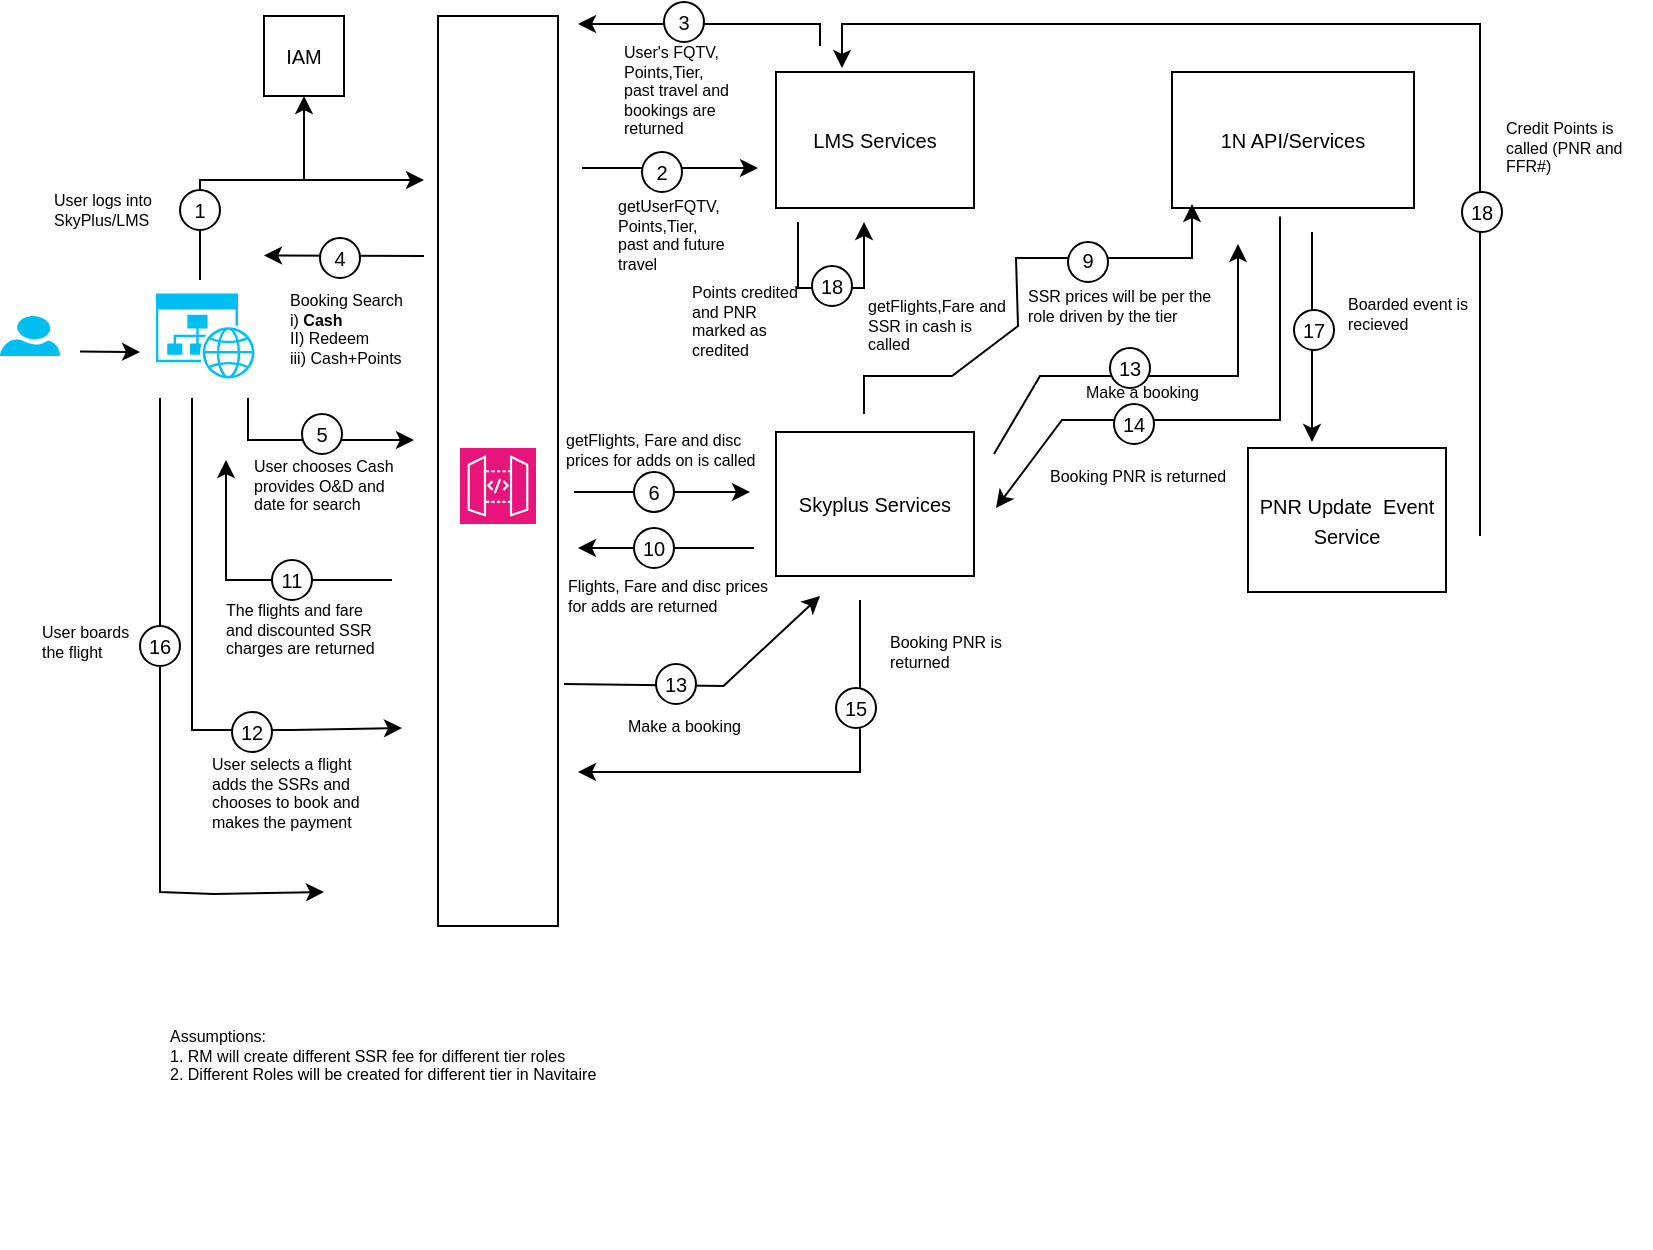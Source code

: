 <mxfile version="24.0.2" type="github" pages="3">
  <diagram name="Page-1" id="OwfiVeOAE6O_KrkkMr-Q">
    <mxGraphModel dx="1077" dy="446" grid="1" gridSize="11" guides="1" tooltips="1" connect="1" arrows="1" fold="1" page="1" pageScale="1" pageWidth="850" pageHeight="1100" math="0" shadow="0">
      <root>
        <mxCell id="0" />
        <mxCell id="1" parent="0" />
        <mxCell id="SMNPBds_AobCi2813BHv-37" value="" style="verticalLabelPosition=bottom;html=1;verticalAlign=top;align=center;strokeColor=none;fillColor=#00BEF2;shape=mxgraph.azure.user;" parent="1" vertex="1">
          <mxGeometry x="8" y="190" width="30" height="20" as="geometry" />
        </mxCell>
        <mxCell id="SMNPBds_AobCi2813BHv-42" value="" style="rounded=0;whiteSpace=wrap;html=1;" parent="1" vertex="1">
          <mxGeometry x="227" y="40" width="60" height="455" as="geometry" />
        </mxCell>
        <mxCell id="SMNPBds_AobCi2813BHv-39" value="" style="verticalLabelPosition=bottom;html=1;verticalAlign=top;align=center;strokeColor=none;fillColor=#00BEF2;shape=mxgraph.azure.website_generic;pointerEvents=1;" parent="1" vertex="1">
          <mxGeometry x="86" y="178.75" width="50" height="42.5" as="geometry" />
        </mxCell>
        <mxCell id="SMNPBds_AobCi2813BHv-41" value="" style="sketch=0;points=[[0,0,0],[0.25,0,0],[0.5,0,0],[0.75,0,0],[1,0,0],[0,1,0],[0.25,1,0],[0.5,1,0],[0.75,1,0],[1,1,0],[0,0.25,0],[0,0.5,0],[0,0.75,0],[1,0.25,0],[1,0.5,0],[1,0.75,0]];outlineConnect=0;fontColor=#232F3E;fillColor=#E7157B;strokeColor=#ffffff;dashed=0;verticalLabelPosition=bottom;verticalAlign=top;align=center;html=1;fontSize=12;fontStyle=0;aspect=fixed;shape=mxgraph.aws4.resourceIcon;resIcon=mxgraph.aws4.api_gateway;" parent="1" vertex="1">
          <mxGeometry x="238" y="256" width="38" height="38" as="geometry" />
        </mxCell>
        <mxCell id="SMNPBds_AobCi2813BHv-43" value="" style="endArrow=classic;html=1;rounded=0;" parent="1" edge="1">
          <mxGeometry width="50" height="50" relative="1" as="geometry">
            <mxPoint x="48" y="207.75" as="sourcePoint" />
            <mxPoint x="78" y="208" as="targetPoint" />
          </mxGeometry>
        </mxCell>
        <mxCell id="SMNPBds_AobCi2813BHv-44" value="" style="endArrow=classic;html=1;rounded=0;" parent="1" edge="1">
          <mxGeometry width="50" height="50" relative="1" as="geometry">
            <mxPoint x="108" y="172" as="sourcePoint" />
            <mxPoint x="220" y="122" as="targetPoint" />
            <Array as="points">
              <mxPoint x="108" y="122" />
            </Array>
          </mxGeometry>
        </mxCell>
        <mxCell id="SMNPBds_AobCi2813BHv-45" value="Booking Search&lt;br&gt;i) &lt;b&gt;Cash&lt;/b&gt;&lt;br&gt;II) Redeem&lt;br&gt;iii) Cash+Points" style="text;html=1;strokeColor=none;fillColor=none;align=left;verticalAlign=top;whiteSpace=wrap;rounded=0;fontSize=8;" parent="1" vertex="1">
          <mxGeometry x="150.5" y="171" width="58.5" height="47" as="geometry" />
        </mxCell>
        <mxCell id="SMNPBds_AobCi2813BHv-49" value="" style="endArrow=classic;html=1;rounded=0;entryX=0.5;entryY=1;entryDx=0;entryDy=0;" parent="1" target="SMNPBds_AobCi2813BHv-48" edge="1">
          <mxGeometry width="50" height="50" relative="1" as="geometry">
            <mxPoint x="160" y="122" as="sourcePoint" />
            <mxPoint x="200" y="72" as="targetPoint" />
          </mxGeometry>
        </mxCell>
        <mxCell id="SMNPBds_AobCi2813BHv-48" value="&lt;font style=&quot;font-size: 10px;&quot;&gt;IAM&lt;/font&gt;" style="rounded=0;whiteSpace=wrap;html=1;" parent="1" vertex="1">
          <mxGeometry x="140" y="40" width="40" height="40" as="geometry" />
        </mxCell>
        <mxCell id="SMNPBds_AobCi2813BHv-50" value="" style="endArrow=classic;html=1;rounded=0;" parent="1" edge="1">
          <mxGeometry width="50" height="50" relative="1" as="geometry">
            <mxPoint x="220" y="160" as="sourcePoint" />
            <mxPoint x="140" y="159.75" as="targetPoint" />
          </mxGeometry>
        </mxCell>
        <mxCell id="SMNPBds_AobCi2813BHv-52" value="" style="ellipse;whiteSpace=wrap;html=1;aspect=fixed;" parent="1" vertex="1">
          <mxGeometry x="168" y="151" width="20" height="20" as="geometry" />
        </mxCell>
        <mxCell id="SMNPBds_AobCi2813BHv-53" value="&lt;font style=&quot;font-size: 10px;&quot;&gt;4&lt;/font&gt;" style="text;html=1;strokeColor=none;fillColor=none;align=center;verticalAlign=middle;whiteSpace=wrap;rounded=0;" parent="1" vertex="1">
          <mxGeometry x="163" y="151" width="30" height="20" as="geometry" />
        </mxCell>
        <mxCell id="SMNPBds_AobCi2813BHv-47" value="" style="ellipse;whiteSpace=wrap;html=1;aspect=fixed;" parent="1" vertex="1">
          <mxGeometry x="98" y="127" width="20" height="20" as="geometry" />
        </mxCell>
        <mxCell id="SMNPBds_AobCi2813BHv-46" value="&lt;font style=&quot;font-size: 10px;&quot;&gt;1&lt;/font&gt;" style="text;html=1;strokeColor=none;fillColor=none;align=center;verticalAlign=middle;whiteSpace=wrap;rounded=0;" parent="1" vertex="1">
          <mxGeometry x="93" y="127" width="30" height="20" as="geometry" />
        </mxCell>
        <mxCell id="SMNPBds_AobCi2813BHv-54" value="User logs into SkyPlus/LMS" style="text;html=1;strokeColor=none;fillColor=none;align=left;verticalAlign=top;whiteSpace=wrap;rounded=0;fontSize=8;" parent="1" vertex="1">
          <mxGeometry x="32.5" y="120.5" width="58.5" height="38.5" as="geometry" />
        </mxCell>
        <mxCell id="SMNPBds_AobCi2813BHv-55" value="" style="endArrow=classic;html=1;rounded=0;" parent="1" edge="1">
          <mxGeometry width="50" height="50" relative="1" as="geometry">
            <mxPoint x="132" y="231" as="sourcePoint" />
            <mxPoint x="215" y="252" as="targetPoint" />
            <Array as="points">
              <mxPoint x="132" y="252" />
            </Array>
          </mxGeometry>
        </mxCell>
        <mxCell id="SMNPBds_AobCi2813BHv-56" value="" style="ellipse;whiteSpace=wrap;html=1;aspect=fixed;" parent="1" vertex="1">
          <mxGeometry x="159" y="239" width="20" height="20" as="geometry" />
        </mxCell>
        <mxCell id="SMNPBds_AobCi2813BHv-57" value="&lt;font style=&quot;font-size: 10px;&quot;&gt;5&lt;/font&gt;" style="text;html=1;strokeColor=none;fillColor=none;align=center;verticalAlign=middle;whiteSpace=wrap;rounded=0;" parent="1" vertex="1">
          <mxGeometry x="154" y="239" width="30" height="20" as="geometry" />
        </mxCell>
        <mxCell id="SMNPBds_AobCi2813BHv-58" value="User chooses Cash provides O&amp;amp;D and date for search" style="text;html=1;strokeColor=none;fillColor=none;align=left;verticalAlign=top;whiteSpace=wrap;rounded=0;fontSize=8;" parent="1" vertex="1">
          <mxGeometry x="132.5" y="253.5" width="76.5" height="38.5" as="geometry" />
        </mxCell>
        <mxCell id="SMNPBds_AobCi2813BHv-59" value="&lt;font style=&quot;font-size: 10px;&quot;&gt;LMS Services&lt;/font&gt;" style="rounded=0;whiteSpace=wrap;html=1;" parent="1" vertex="1">
          <mxGeometry x="396" y="68" width="99" height="68" as="geometry" />
        </mxCell>
        <mxCell id="SMNPBds_AobCi2813BHv-60" value="&lt;font style=&quot;font-size: 10px;&quot;&gt;Skyplus Services&lt;/font&gt;" style="rounded=0;whiteSpace=wrap;html=1;" parent="1" vertex="1">
          <mxGeometry x="396" y="248" width="99" height="72" as="geometry" />
        </mxCell>
        <mxCell id="SMNPBds_AobCi2813BHv-72" value="" style="endArrow=classic;html=1;rounded=0;" parent="1" edge="1">
          <mxGeometry width="50" height="50" relative="1" as="geometry">
            <mxPoint x="299" y="116" as="sourcePoint" />
            <mxPoint x="387" y="116" as="targetPoint" />
          </mxGeometry>
        </mxCell>
        <mxCell id="SMNPBds_AobCi2813BHv-70" value="&lt;font style=&quot;font-size: 10px;&quot;&gt;1N API/Services&lt;/font&gt;" style="rounded=0;whiteSpace=wrap;html=1;" parent="1" vertex="1">
          <mxGeometry x="594" y="68" width="121" height="68" as="geometry" />
        </mxCell>
        <mxCell id="SMNPBds_AobCi2813BHv-73" value="" style="ellipse;whiteSpace=wrap;html=1;aspect=fixed;" parent="1" vertex="1">
          <mxGeometry x="329" y="108" width="20" height="20" as="geometry" />
        </mxCell>
        <mxCell id="SMNPBds_AobCi2813BHv-74" value="&lt;font style=&quot;font-size: 10px;&quot;&gt;2&lt;/font&gt;" style="text;html=1;strokeColor=none;fillColor=none;align=center;verticalAlign=middle;whiteSpace=wrap;rounded=0;" parent="1" vertex="1">
          <mxGeometry x="324" y="108" width="30" height="20" as="geometry" />
        </mxCell>
        <mxCell id="SMNPBds_AobCi2813BHv-75" value="getUserFQTV, Points,Tier, past and future travel" style="text;html=1;strokeColor=none;fillColor=none;align=left;verticalAlign=top;whiteSpace=wrap;rounded=0;fontSize=8;" parent="1" vertex="1">
          <mxGeometry x="314.75" y="124" width="58.5" height="53" as="geometry" />
        </mxCell>
        <mxCell id="SMNPBds_AobCi2813BHv-87" value="getFlights,Fare and SSR in cash is called" style="text;html=1;strokeColor=none;fillColor=none;align=left;verticalAlign=top;whiteSpace=wrap;rounded=0;fontSize=8;" parent="1" vertex="1">
          <mxGeometry x="440" y="174" width="72.75" height="33" as="geometry" />
        </mxCell>
        <mxCell id="SMNPBds_AobCi2813BHv-88" value="" style="endArrow=classic;html=1;rounded=0;" parent="1" edge="1">
          <mxGeometry width="50" height="50" relative="1" as="geometry">
            <mxPoint x="295" y="278" as="sourcePoint" />
            <mxPoint x="383" y="278" as="targetPoint" />
          </mxGeometry>
        </mxCell>
        <mxCell id="SMNPBds_AobCi2813BHv-89" value="" style="ellipse;whiteSpace=wrap;html=1;aspect=fixed;" parent="1" vertex="1">
          <mxGeometry x="325" y="268" width="20" height="20" as="geometry" />
        </mxCell>
        <mxCell id="SMNPBds_AobCi2813BHv-90" value="&lt;font style=&quot;font-size: 10px;&quot;&gt;6&lt;/font&gt;" style="text;html=1;strokeColor=none;fillColor=none;align=center;verticalAlign=middle;whiteSpace=wrap;rounded=0;" parent="1" vertex="1">
          <mxGeometry x="320" y="268" width="30" height="20" as="geometry" />
        </mxCell>
        <mxCell id="SMNPBds_AobCi2813BHv-91" value="getFlights, Fare and disc prices for adds on is called" style="text;html=1;strokeColor=none;fillColor=none;align=left;verticalAlign=top;whiteSpace=wrap;rounded=0;fontSize=8;" parent="1" vertex="1">
          <mxGeometry x="289.38" y="241" width="109.25" height="18" as="geometry" />
        </mxCell>
        <mxCell id="0PA8DL0PbdsnvtNAlWwM-11" value="" style="endArrow=classic;html=1;rounded=0;" parent="1" edge="1">
          <mxGeometry width="50" height="50" relative="1" as="geometry">
            <mxPoint x="648" y="140.25" as="sourcePoint" />
            <mxPoint x="506" y="286" as="targetPoint" />
            <Array as="points">
              <mxPoint x="648" y="162.25" />
              <mxPoint x="648" y="198" />
              <mxPoint x="648" y="220" />
              <mxPoint x="648" y="242" />
              <mxPoint x="539" y="242" />
            </Array>
          </mxGeometry>
        </mxCell>
        <mxCell id="0PA8DL0PbdsnvtNAlWwM-13" value="" style="endArrow=classic;html=1;rounded=0;" parent="1" edge="1">
          <mxGeometry width="50" height="50" relative="1" as="geometry">
            <mxPoint x="440" y="239" as="sourcePoint" />
            <mxPoint x="604" y="134" as="targetPoint" />
            <Array as="points">
              <mxPoint x="440" y="220" />
              <mxPoint x="484" y="220" />
              <mxPoint x="517" y="195" />
              <mxPoint x="516" y="161" />
              <mxPoint x="604" y="161" />
            </Array>
          </mxGeometry>
        </mxCell>
        <mxCell id="0PA8DL0PbdsnvtNAlWwM-16" value="" style="ellipse;whiteSpace=wrap;html=1;aspect=fixed;" parent="1" vertex="1">
          <mxGeometry x="542" y="153" width="20" height="20" as="geometry" />
        </mxCell>
        <mxCell id="0PA8DL0PbdsnvtNAlWwM-17" value="&lt;font style=&quot;font-size: 10px;&quot;&gt;9&lt;/font&gt;" style="text;html=1;strokeColor=none;fillColor=none;align=center;verticalAlign=middle;whiteSpace=wrap;rounded=0;" parent="1" vertex="1">
          <mxGeometry x="537" y="152" width="30" height="20" as="geometry" />
        </mxCell>
        <mxCell id="0PA8DL0PbdsnvtNAlWwM-38" value="" style="endArrow=classic;html=1;rounded=0;" parent="1" edge="1">
          <mxGeometry width="50" height="50" relative="1" as="geometry">
            <mxPoint x="385" y="306" as="sourcePoint" />
            <mxPoint x="297" y="306" as="targetPoint" />
            <Array as="points">
              <mxPoint x="352" y="306" />
              <mxPoint x="319" y="306" />
            </Array>
          </mxGeometry>
        </mxCell>
        <mxCell id="0PA8DL0PbdsnvtNAlWwM-39" value="" style="ellipse;whiteSpace=wrap;html=1;aspect=fixed;" parent="1" vertex="1">
          <mxGeometry x="325" y="296" width="20" height="20" as="geometry" />
        </mxCell>
        <mxCell id="0PA8DL0PbdsnvtNAlWwM-40" value="&lt;font style=&quot;font-size: 10px;&quot;&gt;10&lt;/font&gt;" style="text;html=1;strokeColor=none;fillColor=none;align=center;verticalAlign=middle;whiteSpace=wrap;rounded=0;" parent="1" vertex="1">
          <mxGeometry x="320" y="296" width="30" height="20" as="geometry" />
        </mxCell>
        <mxCell id="0PA8DL0PbdsnvtNAlWwM-42" value="" style="endArrow=classic;html=1;rounded=0;" parent="1" edge="1">
          <mxGeometry width="50" height="50" relative="1" as="geometry">
            <mxPoint x="204" y="322" as="sourcePoint" />
            <mxPoint x="121" y="262" as="targetPoint" />
            <Array as="points">
              <mxPoint x="171" y="322" />
              <mxPoint x="121" y="322" />
            </Array>
          </mxGeometry>
        </mxCell>
        <mxCell id="0PA8DL0PbdsnvtNAlWwM-43" value="" style="ellipse;whiteSpace=wrap;html=1;aspect=fixed;" parent="1" vertex="1">
          <mxGeometry x="144" y="312" width="20" height="20" as="geometry" />
        </mxCell>
        <mxCell id="0PA8DL0PbdsnvtNAlWwM-44" value="&lt;font style=&quot;font-size: 10px;&quot;&gt;11&lt;/font&gt;" style="text;html=1;strokeColor=none;fillColor=none;align=center;verticalAlign=middle;whiteSpace=wrap;rounded=0;" parent="1" vertex="1">
          <mxGeometry x="139" y="312" width="30" height="20" as="geometry" />
        </mxCell>
        <mxCell id="b6XpkM-lyrF8tY9y0PFV-2" value="" style="endArrow=classic;html=1;rounded=0;" parent="1" edge="1">
          <mxGeometry width="50" height="50" relative="1" as="geometry">
            <mxPoint x="418" y="55" as="sourcePoint" />
            <mxPoint x="297" y="44" as="targetPoint" />
            <Array as="points">
              <mxPoint x="418" y="44" />
            </Array>
          </mxGeometry>
        </mxCell>
        <mxCell id="b6XpkM-lyrF8tY9y0PFV-3" value="User&#39;s FQTV, Points,Tier, past travel and bookings are returned" style="text;html=1;strokeColor=none;fillColor=none;align=left;verticalAlign=top;whiteSpace=wrap;rounded=0;fontSize=8;" parent="1" vertex="1">
          <mxGeometry x="318" y="47" width="58.5" height="52" as="geometry" />
        </mxCell>
        <mxCell id="b6XpkM-lyrF8tY9y0PFV-6" value="" style="ellipse;whiteSpace=wrap;html=1;aspect=fixed;" parent="1" vertex="1">
          <mxGeometry x="340" y="33" width="20" height="20" as="geometry" />
        </mxCell>
        <mxCell id="b6XpkM-lyrF8tY9y0PFV-7" value="&lt;font style=&quot;font-size: 10px;&quot;&gt;3&lt;/font&gt;" style="text;html=1;strokeColor=none;fillColor=none;align=center;verticalAlign=middle;whiteSpace=wrap;rounded=0;" parent="1" vertex="1">
          <mxGeometry x="335" y="33" width="30" height="20" as="geometry" />
        </mxCell>
        <mxCell id="59oDwtAQfjxM6hvadUJi-1" value="Assumptions:&lt;br&gt;1. RM will create different SSR fee for different tier roles&lt;br&gt;2. Different Roles will be created for different tier in Navitaire&lt;br&gt;&amp;nbsp; &amp;nbsp;&amp;nbsp;" style="text;html=1;strokeColor=none;fillColor=none;align=left;verticalAlign=top;whiteSpace=wrap;rounded=0;fontSize=8;" parent="1" vertex="1">
          <mxGeometry x="91" y="539" width="275.25" height="117" as="geometry" />
        </mxCell>
        <mxCell id="mPE1qaVlTOJG_pVsWpJ8-4" value="The flights and fare and discounted SSR charges are returned" style="text;html=1;strokeColor=none;fillColor=none;align=left;verticalAlign=top;whiteSpace=wrap;rounded=0;fontSize=8;" parent="1" vertex="1">
          <mxGeometry x="118.75" y="326" width="79.25" height="33" as="geometry" />
        </mxCell>
        <mxCell id="mPE1qaVlTOJG_pVsWpJ8-6" value="" style="endArrow=classic;html=1;rounded=0;" parent="1" edge="1">
          <mxGeometry width="50" height="50" relative="1" as="geometry">
            <mxPoint x="104" y="231" as="sourcePoint" />
            <mxPoint x="209" y="396" as="targetPoint" />
            <Array as="points">
              <mxPoint x="104" y="397" />
              <mxPoint x="154" y="397" />
            </Array>
          </mxGeometry>
        </mxCell>
        <mxCell id="mPE1qaVlTOJG_pVsWpJ8-7" value="User selects a flight adds the SSRs and chooses to book and makes the payment" style="text;html=1;strokeColor=none;fillColor=none;align=left;verticalAlign=top;whiteSpace=wrap;rounded=0;fontSize=8;" parent="1" vertex="1">
          <mxGeometry x="111.75" y="403" width="86.25" height="59" as="geometry" />
        </mxCell>
        <mxCell id="mPE1qaVlTOJG_pVsWpJ8-8" value="" style="ellipse;whiteSpace=wrap;html=1;aspect=fixed;" parent="1" vertex="1">
          <mxGeometry x="124" y="388" width="20" height="20" as="geometry" />
        </mxCell>
        <mxCell id="mPE1qaVlTOJG_pVsWpJ8-9" value="&lt;font style=&quot;font-size: 10px;&quot;&gt;12&lt;/font&gt;" style="text;html=1;strokeColor=none;fillColor=none;align=center;verticalAlign=middle;whiteSpace=wrap;rounded=0;" parent="1" vertex="1">
          <mxGeometry x="119" y="388" width="30" height="20" as="geometry" />
        </mxCell>
        <mxCell id="hjjR3wE8sr67owuR45LK-6" value="Flights, Fare and disc prices for adds are returned" style="text;html=1;strokeColor=none;fillColor=none;align=left;verticalAlign=top;whiteSpace=wrap;rounded=0;fontSize=8;" parent="1" vertex="1">
          <mxGeometry x="290.38" y="314" width="109.25" height="18" as="geometry" />
        </mxCell>
        <mxCell id="hjjR3wE8sr67owuR45LK-8" value="SSR prices will be per the role driven by the tier&amp;nbsp;&amp;nbsp;" style="text;html=1;strokeColor=none;fillColor=none;align=left;verticalAlign=top;whiteSpace=wrap;rounded=0;fontSize=8;" parent="1" vertex="1">
          <mxGeometry x="520" y="169" width="94.75" height="33" as="geometry" />
        </mxCell>
        <mxCell id="hjjR3wE8sr67owuR45LK-10" value="&lt;span style=&quot;font-size: 10px;&quot;&gt;PNR Update&amp;nbsp; Event Service&lt;/span&gt;" style="rounded=0;whiteSpace=wrap;html=1;" parent="1" vertex="1">
          <mxGeometry x="632" y="256" width="99" height="72" as="geometry" />
        </mxCell>
        <mxCell id="hjjR3wE8sr67owuR45LK-11" value="" style="endArrow=classic;html=1;rounded=0;" parent="1" edge="1">
          <mxGeometry width="50" height="50" relative="1" as="geometry">
            <mxPoint x="290" y="374" as="sourcePoint" />
            <mxPoint x="418" y="330" as="targetPoint" />
            <Array as="points">
              <mxPoint x="369.75" y="375" />
            </Array>
          </mxGeometry>
        </mxCell>
        <mxCell id="hjjR3wE8sr67owuR45LK-12" value="" style="ellipse;whiteSpace=wrap;html=1;aspect=fixed;" parent="1" vertex="1">
          <mxGeometry x="336" y="364" width="20" height="20" as="geometry" />
        </mxCell>
        <mxCell id="hjjR3wE8sr67owuR45LK-13" value="&lt;font style=&quot;font-size: 10px;&quot;&gt;13&lt;/font&gt;" style="text;html=1;strokeColor=none;fillColor=none;align=center;verticalAlign=middle;whiteSpace=wrap;rounded=0;" parent="1" vertex="1">
          <mxGeometry x="331" y="364" width="30" height="20" as="geometry" />
        </mxCell>
        <mxCell id="hjjR3wE8sr67owuR45LK-15" value="Make a booking" style="text;html=1;strokeColor=none;fillColor=none;align=left;verticalAlign=top;whiteSpace=wrap;rounded=0;fontSize=8;" parent="1" vertex="1">
          <mxGeometry x="319.75" y="384" width="109.25" height="18" as="geometry" />
        </mxCell>
        <mxCell id="hjjR3wE8sr67owuR45LK-18" value="" style="endArrow=classic;html=1;rounded=0;" parent="1" edge="1">
          <mxGeometry width="50" height="50" relative="1" as="geometry">
            <mxPoint x="505" y="259" as="sourcePoint" />
            <mxPoint x="627" y="154" as="targetPoint" />
            <Array as="points">
              <mxPoint x="528" y="220" />
              <mxPoint x="627" y="220" />
            </Array>
          </mxGeometry>
        </mxCell>
        <mxCell id="hjjR3wE8sr67owuR45LK-19" value="Make a booking" style="text;html=1;strokeColor=none;fillColor=none;align=left;verticalAlign=top;whiteSpace=wrap;rounded=0;fontSize=8;" parent="1" vertex="1">
          <mxGeometry x="548.75" y="217" width="109.25" height="18" as="geometry" />
        </mxCell>
        <mxCell id="hjjR3wE8sr67owuR45LK-20" value="" style="ellipse;whiteSpace=wrap;html=1;aspect=fixed;" parent="1" vertex="1">
          <mxGeometry x="563" y="206" width="20" height="20" as="geometry" />
        </mxCell>
        <mxCell id="hjjR3wE8sr67owuR45LK-21" value="&lt;font style=&quot;font-size: 10px;&quot;&gt;13&lt;/font&gt;" style="text;html=1;strokeColor=none;fillColor=none;align=center;verticalAlign=middle;whiteSpace=wrap;rounded=0;" parent="1" vertex="1">
          <mxGeometry x="558" y="206" width="30" height="20" as="geometry" />
        </mxCell>
        <mxCell id="hjjR3wE8sr67owuR45LK-22" value="" style="ellipse;whiteSpace=wrap;html=1;aspect=fixed;" parent="1" vertex="1">
          <mxGeometry x="565" y="234" width="20" height="20" as="geometry" />
        </mxCell>
        <mxCell id="hjjR3wE8sr67owuR45LK-23" value="&lt;font style=&quot;font-size: 10px;&quot;&gt;14&lt;/font&gt;" style="text;html=1;strokeColor=none;fillColor=none;align=center;verticalAlign=middle;whiteSpace=wrap;rounded=0;" parent="1" vertex="1">
          <mxGeometry x="560" y="234" width="30" height="20" as="geometry" />
        </mxCell>
        <mxCell id="hjjR3wE8sr67owuR45LK-24" value="Booking PNR is returned" style="text;html=1;strokeColor=none;fillColor=none;align=left;verticalAlign=top;whiteSpace=wrap;rounded=0;fontSize=8;" parent="1" vertex="1">
          <mxGeometry x="530.75" y="259" width="109.25" height="18" as="geometry" />
        </mxCell>
        <mxCell id="hjjR3wE8sr67owuR45LK-25" value="" style="endArrow=classic;html=1;rounded=0;" parent="1" edge="1">
          <mxGeometry width="50" height="50" relative="1" as="geometry">
            <mxPoint x="438" y="332" as="sourcePoint" />
            <mxPoint x="297" y="418" as="targetPoint" />
            <Array as="points">
              <mxPoint x="438" y="418" />
            </Array>
          </mxGeometry>
        </mxCell>
        <mxCell id="hjjR3wE8sr67owuR45LK-28" value="Booking PNR is returned" style="text;html=1;strokeColor=none;fillColor=none;align=left;verticalAlign=top;whiteSpace=wrap;rounded=0;fontSize=8;" parent="1" vertex="1">
          <mxGeometry x="451" y="341.5" width="74.25" height="18" as="geometry" />
        </mxCell>
        <mxCell id="hjjR3wE8sr67owuR45LK-29" value="" style="ellipse;whiteSpace=wrap;html=1;aspect=fixed;" parent="1" vertex="1">
          <mxGeometry x="426" y="376" width="20" height="20" as="geometry" />
        </mxCell>
        <mxCell id="hjjR3wE8sr67owuR45LK-30" value="&lt;font style=&quot;font-size: 10px;&quot;&gt;15&lt;/font&gt;" style="text;html=1;strokeColor=none;fillColor=none;align=center;verticalAlign=middle;whiteSpace=wrap;rounded=0;" parent="1" vertex="1">
          <mxGeometry x="421" y="376" width="30" height="20" as="geometry" />
        </mxCell>
        <mxCell id="hjjR3wE8sr67owuR45LK-31" value="" style="shape=image;html=1;verticalAlign=top;verticalLabelPosition=bottom;labelBackgroundColor=#ffffff;imageAspect=0;aspect=fixed;image=https://cdn4.iconfinder.com/data/icons/aiga-symbol-signs/612/aiga_air_transportation_bg-128.png" parent="1" vertex="1">
          <mxGeometry x="177.25" y="462" width="37" height="37" as="geometry" />
        </mxCell>
        <mxCell id="hjjR3wE8sr67owuR45LK-32" value="" style="endArrow=classic;html=1;rounded=0;" parent="1" edge="1">
          <mxGeometry width="50" height="50" relative="1" as="geometry">
            <mxPoint x="88" y="231" as="sourcePoint" />
            <mxPoint x="170" y="478" as="targetPoint" />
            <Array as="points">
              <mxPoint x="88" y="478" />
              <mxPoint x="115" y="479" />
            </Array>
          </mxGeometry>
        </mxCell>
        <mxCell id="hjjR3wE8sr67owuR45LK-33" value="User boards the flight&amp;nbsp;" style="text;html=1;strokeColor=none;fillColor=none;align=left;verticalAlign=top;whiteSpace=wrap;rounded=0;fontSize=8;" parent="1" vertex="1">
          <mxGeometry x="27" y="337" width="55.13" height="27" as="geometry" />
        </mxCell>
        <mxCell id="hjjR3wE8sr67owuR45LK-34" value="" style="ellipse;whiteSpace=wrap;html=1;aspect=fixed;" parent="1" vertex="1">
          <mxGeometry x="78" y="345" width="20" height="20" as="geometry" />
        </mxCell>
        <mxCell id="hjjR3wE8sr67owuR45LK-35" value="&lt;font style=&quot;font-size: 10px;&quot;&gt;16&lt;/font&gt;" style="text;html=1;strokeColor=none;fillColor=none;align=center;verticalAlign=middle;whiteSpace=wrap;rounded=0;" parent="1" vertex="1">
          <mxGeometry x="73" y="345" width="30" height="20" as="geometry" />
        </mxCell>
        <mxCell id="hjjR3wE8sr67owuR45LK-36" value="" style="endArrow=classic;html=1;rounded=0;" parent="1" edge="1">
          <mxGeometry width="50" height="50" relative="1" as="geometry">
            <mxPoint x="664" y="148" as="sourcePoint" />
            <mxPoint x="664" y="253" as="targetPoint" />
          </mxGeometry>
        </mxCell>
        <mxCell id="hjjR3wE8sr67owuR45LK-37" value="" style="ellipse;whiteSpace=wrap;html=1;aspect=fixed;" parent="1" vertex="1">
          <mxGeometry x="655" y="187" width="20" height="20" as="geometry" />
        </mxCell>
        <mxCell id="hjjR3wE8sr67owuR45LK-38" value="&lt;font style=&quot;font-size: 10px;&quot;&gt;17&lt;/font&gt;" style="text;html=1;strokeColor=none;fillColor=none;align=center;verticalAlign=middle;whiteSpace=wrap;rounded=0;" parent="1" vertex="1">
          <mxGeometry x="650" y="187" width="30" height="20" as="geometry" />
        </mxCell>
        <mxCell id="hjjR3wE8sr67owuR45LK-39" value="Boarded event is recieved" style="text;html=1;strokeColor=none;fillColor=none;align=left;verticalAlign=top;whiteSpace=wrap;rounded=0;fontSize=8;" parent="1" vertex="1">
          <mxGeometry x="680" y="173" width="74.25" height="18" as="geometry" />
        </mxCell>
        <mxCell id="hjjR3wE8sr67owuR45LK-41" value="" style="endArrow=classic;html=1;rounded=0;" parent="1" edge="1">
          <mxGeometry width="50" height="50" relative="1" as="geometry">
            <mxPoint x="748" y="300" as="sourcePoint" />
            <mxPoint x="429" y="66" as="targetPoint" />
            <Array as="points">
              <mxPoint x="748" y="44" />
              <mxPoint x="594" y="44" />
              <mxPoint x="429" y="44" />
            </Array>
          </mxGeometry>
        </mxCell>
        <mxCell id="hjjR3wE8sr67owuR45LK-42" value="" style="ellipse;whiteSpace=wrap;html=1;aspect=fixed;" parent="1" vertex="1">
          <mxGeometry x="739" y="128" width="20" height="20" as="geometry" />
        </mxCell>
        <mxCell id="hjjR3wE8sr67owuR45LK-43" value="&lt;font style=&quot;font-size: 10px;&quot;&gt;18&lt;/font&gt;" style="text;html=1;strokeColor=none;fillColor=none;align=center;verticalAlign=middle;whiteSpace=wrap;rounded=0;" parent="1" vertex="1">
          <mxGeometry x="737" y="132" width="24" height="12" as="geometry" />
        </mxCell>
        <mxCell id="hjjR3wE8sr67owuR45LK-44" value="Credit Points is called (PNR and FFR#)" style="text;html=1;strokeColor=none;fillColor=none;align=left;verticalAlign=top;whiteSpace=wrap;rounded=0;fontSize=8;" parent="1" vertex="1">
          <mxGeometry x="759" y="85" width="74.25" height="18" as="geometry" />
        </mxCell>
        <mxCell id="9a9OWqdypVxsDkOftl9w-2" value="" style="endArrow=classic;html=1;rounded=0;" parent="1" edge="1">
          <mxGeometry width="50" height="50" relative="1" as="geometry">
            <mxPoint x="407" y="143" as="sourcePoint" />
            <mxPoint x="440" y="143" as="targetPoint" />
            <Array as="points">
              <mxPoint x="407" y="176" />
              <mxPoint x="440" y="176" />
            </Array>
          </mxGeometry>
        </mxCell>
        <mxCell id="9a9OWqdypVxsDkOftl9w-3" value="" style="ellipse;whiteSpace=wrap;html=1;aspect=fixed;" parent="1" vertex="1">
          <mxGeometry x="414" y="165" width="20" height="20" as="geometry" />
        </mxCell>
        <mxCell id="9a9OWqdypVxsDkOftl9w-4" value="&lt;font style=&quot;font-size: 10px;&quot;&gt;18&lt;/font&gt;" style="text;html=1;strokeColor=none;fillColor=none;align=center;verticalAlign=middle;whiteSpace=wrap;rounded=0;" parent="1" vertex="1">
          <mxGeometry x="412" y="169" width="24" height="12" as="geometry" />
        </mxCell>
        <mxCell id="9a9OWqdypVxsDkOftl9w-5" value="Points credited and PNR marked as credited" style="text;html=1;strokeColor=none;fillColor=none;align=left;verticalAlign=top;whiteSpace=wrap;rounded=0;fontSize=8;" parent="1" vertex="1">
          <mxGeometry x="351.75" y="167" width="58.5" height="33" as="geometry" />
        </mxCell>
      </root>
    </mxGraphModel>
  </diagram>
  <diagram id="tfOoxKZsEUQnKDMy-ZZV" name="Page-2">
    <mxGraphModel dx="1034" dy="446" grid="1" gridSize="11" guides="1" tooltips="1" connect="1" arrows="1" fold="1" page="1" pageScale="1" pageWidth="850" pageHeight="1100" math="0" shadow="0">
      <root>
        <mxCell id="0" />
        <mxCell id="1" parent="0" />
        <mxCell id="2HqEpFT6LFpEDFmf1Vxi-99" value="" style="verticalLabelPosition=bottom;html=1;verticalAlign=top;align=center;strokeColor=none;fillColor=#00BEF2;shape=mxgraph.azure.user;" parent="1" vertex="1">
          <mxGeometry x="19" y="201" width="30" height="20" as="geometry" />
        </mxCell>
        <mxCell id="2HqEpFT6LFpEDFmf1Vxi-100" value="" style="rounded=0;whiteSpace=wrap;html=1;" parent="1" vertex="1">
          <mxGeometry x="238" y="51" width="60" height="323" as="geometry" />
        </mxCell>
        <mxCell id="2HqEpFT6LFpEDFmf1Vxi-101" value="" style="verticalLabelPosition=bottom;html=1;verticalAlign=top;align=center;strokeColor=none;fillColor=#00BEF2;shape=mxgraph.azure.website_generic;pointerEvents=1;" parent="1" vertex="1">
          <mxGeometry x="97" y="189.75" width="50" height="42.5" as="geometry" />
        </mxCell>
        <mxCell id="2HqEpFT6LFpEDFmf1Vxi-102" value="" style="sketch=0;points=[[0,0,0],[0.25,0,0],[0.5,0,0],[0.75,0,0],[1,0,0],[0,1,0],[0.25,1,0],[0.5,1,0],[0.75,1,0],[1,1,0],[0,0.25,0],[0,0.5,0],[0,0.75,0],[1,0.25,0],[1,0.5,0],[1,0.75,0]];outlineConnect=0;fontColor=#232F3E;fillColor=#E7157B;strokeColor=#ffffff;dashed=0;verticalLabelPosition=bottom;verticalAlign=top;align=center;html=1;fontSize=12;fontStyle=0;aspect=fixed;shape=mxgraph.aws4.resourceIcon;resIcon=mxgraph.aws4.api_gateway;" parent="1" vertex="1">
          <mxGeometry x="249" y="176" width="38" height="38" as="geometry" />
        </mxCell>
        <mxCell id="2HqEpFT6LFpEDFmf1Vxi-103" value="" style="endArrow=classic;html=1;rounded=0;" parent="1" edge="1">
          <mxGeometry width="50" height="50" relative="1" as="geometry">
            <mxPoint x="59" y="218.75" as="sourcePoint" />
            <mxPoint x="89" y="219" as="targetPoint" />
          </mxGeometry>
        </mxCell>
        <mxCell id="2HqEpFT6LFpEDFmf1Vxi-104" value="" style="endArrow=classic;html=1;rounded=0;" parent="1" edge="1">
          <mxGeometry width="50" height="50" relative="1" as="geometry">
            <mxPoint x="119" y="183" as="sourcePoint" />
            <mxPoint x="231" y="133" as="targetPoint" />
            <Array as="points">
              <mxPoint x="119" y="133" />
            </Array>
          </mxGeometry>
        </mxCell>
        <mxCell id="2HqEpFT6LFpEDFmf1Vxi-105" value="Booking Search&lt;br&gt;i) Cash&lt;br&gt;II) Redeem&lt;br&gt;iii) Cash+Points" style="text;html=1;strokeColor=none;fillColor=none;align=left;verticalAlign=top;whiteSpace=wrap;rounded=0;fontSize=8;" parent="1" vertex="1">
          <mxGeometry x="161.5" y="182" width="58.5" height="47" as="geometry" />
        </mxCell>
        <mxCell id="2HqEpFT6LFpEDFmf1Vxi-108" value="" style="endArrow=classic;html=1;rounded=0;" parent="1" edge="1">
          <mxGeometry width="50" height="50" relative="1" as="geometry">
            <mxPoint x="231" y="171" as="sourcePoint" />
            <mxPoint x="151" y="170.75" as="targetPoint" />
          </mxGeometry>
        </mxCell>
        <mxCell id="2HqEpFT6LFpEDFmf1Vxi-106" value="" style="endArrow=classic;html=1;rounded=0;entryX=0.5;entryY=1;entryDx=0;entryDy=0;" parent="1" target="2HqEpFT6LFpEDFmf1Vxi-107" edge="1">
          <mxGeometry width="50" height="50" relative="1" as="geometry">
            <mxPoint x="171" y="133" as="sourcePoint" />
            <mxPoint x="211" y="83" as="targetPoint" />
          </mxGeometry>
        </mxCell>
        <mxCell id="2HqEpFT6LFpEDFmf1Vxi-109" value="" style="ellipse;whiteSpace=wrap;html=1;aspect=fixed;" parent="1" vertex="1">
          <mxGeometry x="179" y="162" width="20" height="20" as="geometry" />
        </mxCell>
        <mxCell id="2HqEpFT6LFpEDFmf1Vxi-107" value="&lt;font style=&quot;font-size: 10px;&quot;&gt;IAM&lt;/font&gt;" style="rounded=0;whiteSpace=wrap;html=1;" parent="1" vertex="1">
          <mxGeometry x="151" y="51" width="40" height="40" as="geometry" />
        </mxCell>
        <mxCell id="2HqEpFT6LFpEDFmf1Vxi-110" value="&lt;font style=&quot;font-size: 10px;&quot;&gt;7&lt;/font&gt;" style="text;html=1;strokeColor=none;fillColor=none;align=center;verticalAlign=middle;whiteSpace=wrap;rounded=0;" parent="1" vertex="1">
          <mxGeometry x="174" y="162" width="30" height="20" as="geometry" />
        </mxCell>
        <mxCell id="2HqEpFT6LFpEDFmf1Vxi-111" value="" style="ellipse;whiteSpace=wrap;html=1;aspect=fixed;" parent="1" vertex="1">
          <mxGeometry x="109" y="138" width="20" height="20" as="geometry" />
        </mxCell>
        <mxCell id="2HqEpFT6LFpEDFmf1Vxi-112" value="&lt;font style=&quot;font-size: 10px;&quot;&gt;1&lt;/font&gt;" style="text;html=1;strokeColor=none;fillColor=none;align=center;verticalAlign=middle;whiteSpace=wrap;rounded=0;" parent="1" vertex="1">
          <mxGeometry x="104" y="138" width="30" height="20" as="geometry" />
        </mxCell>
        <mxCell id="2HqEpFT6LFpEDFmf1Vxi-113" value="User Checks in for his pre booked travel" style="text;html=1;strokeColor=none;fillColor=none;align=left;verticalAlign=top;whiteSpace=wrap;rounded=0;fontSize=8;" parent="1" vertex="1">
          <mxGeometry x="43.5" y="131.5" width="58.5" height="38.5" as="geometry" />
        </mxCell>
        <mxCell id="2HqEpFT6LFpEDFmf1Vxi-114" value="" style="endArrow=classic;html=1;rounded=0;entryX=1;entryY=1;entryDx=0;entryDy=0;" parent="1" target="2HqEpFT6LFpEDFmf1Vxi-105" edge="1">
          <mxGeometry width="50" height="50" relative="1" as="geometry">
            <mxPoint x="143" y="242" as="sourcePoint" />
            <mxPoint x="226" y="263" as="targetPoint" />
            <Array as="points">
              <mxPoint x="143" y="263" />
              <mxPoint x="220" y="264" />
            </Array>
          </mxGeometry>
        </mxCell>
        <mxCell id="2HqEpFT6LFpEDFmf1Vxi-115" value="" style="ellipse;whiteSpace=wrap;html=1;aspect=fixed;" parent="1" vertex="1">
          <mxGeometry x="170" y="250" width="20" height="20" as="geometry" />
        </mxCell>
        <mxCell id="2HqEpFT6LFpEDFmf1Vxi-116" value="&lt;font style=&quot;font-size: 10px;&quot;&gt;8&lt;/font&gt;" style="text;html=1;strokeColor=none;fillColor=none;align=center;verticalAlign=middle;whiteSpace=wrap;rounded=0;" parent="1" vertex="1">
          <mxGeometry x="165" y="250" width="30" height="20" as="geometry" />
        </mxCell>
        <mxCell id="2HqEpFT6LFpEDFmf1Vxi-117" value="Cash" style="text;html=1;strokeColor=none;fillColor=none;align=left;verticalAlign=top;whiteSpace=wrap;rounded=0;fontSize=8;" parent="1" vertex="1">
          <mxGeometry x="143.5" y="264.5" width="58.5" height="43.5" as="geometry" />
        </mxCell>
        <mxCell id="2HqEpFT6LFpEDFmf1Vxi-118" value="&lt;font style=&quot;font-size: 10px;&quot;&gt;LMS Services&lt;/font&gt;" style="rounded=0;whiteSpace=wrap;html=1;" parent="1" vertex="1">
          <mxGeometry x="407" y="79" width="99" height="68" as="geometry" />
        </mxCell>
        <mxCell id="2HqEpFT6LFpEDFmf1Vxi-119" value="&lt;font style=&quot;font-size: 10px;&quot;&gt;Skyplus Services&lt;/font&gt;" style="rounded=0;whiteSpace=wrap;html=1;" parent="1" vertex="1">
          <mxGeometry x="407" y="259" width="99" height="72" as="geometry" />
        </mxCell>
        <mxCell id="2HqEpFT6LFpEDFmf1Vxi-120" value="" style="endArrow=classic;html=1;rounded=0;" parent="1" edge="1">
          <mxGeometry width="50" height="50" relative="1" as="geometry">
            <mxPoint x="309" y="298" as="sourcePoint" />
            <mxPoint x="397" y="298" as="targetPoint" />
          </mxGeometry>
        </mxCell>
        <mxCell id="2HqEpFT6LFpEDFmf1Vxi-121" value="&lt;font style=&quot;font-size: 10px;&quot;&gt;1N API/Services&lt;/font&gt;" style="rounded=0;whiteSpace=wrap;html=1;" parent="1" vertex="1">
          <mxGeometry x="605" y="79" width="121" height="68" as="geometry" />
        </mxCell>
        <mxCell id="2HqEpFT6LFpEDFmf1Vxi-122" value="" style="ellipse;whiteSpace=wrap;html=1;aspect=fixed;" parent="1" vertex="1">
          <mxGeometry x="339" y="290" width="20" height="20" as="geometry" />
        </mxCell>
        <mxCell id="2HqEpFT6LFpEDFmf1Vxi-123" value="&lt;font style=&quot;font-size: 10px;&quot;&gt;2&lt;/font&gt;" style="text;html=1;strokeColor=none;fillColor=none;align=center;verticalAlign=middle;whiteSpace=wrap;rounded=0;" parent="1" vertex="1">
          <mxGeometry x="334" y="290" width="30" height="20" as="geometry" />
        </mxCell>
        <mxCell id="2HqEpFT6LFpEDFmf1Vxi-124" value="getUserFQTV, Points,Tier, past and future travel" style="text;html=1;strokeColor=none;fillColor=none;align=left;verticalAlign=top;whiteSpace=wrap;rounded=0;fontSize=8;" parent="1" vertex="1">
          <mxGeometry x="307.75" y="262" width="99" height="30" as="geometry" />
        </mxCell>
        <mxCell id="2HqEpFT6LFpEDFmf1Vxi-125" value="" style="endArrow=classic;html=1;rounded=0;" parent="1" edge="1">
          <mxGeometry width="50" height="50" relative="1" as="geometry">
            <mxPoint x="511" y="299" as="sourcePoint" />
            <mxPoint x="511" y="327" as="targetPoint" />
            <Array as="points">
              <mxPoint x="605" y="299" />
              <mxPoint x="605" y="327" />
            </Array>
          </mxGeometry>
        </mxCell>
        <mxCell id="2HqEpFT6LFpEDFmf1Vxi-126" value="" style="ellipse;whiteSpace=wrap;html=1;aspect=fixed;" parent="1" vertex="1">
          <mxGeometry x="541" y="288" width="20" height="20" as="geometry" />
        </mxCell>
        <mxCell id="2HqEpFT6LFpEDFmf1Vxi-127" value="&lt;span style=&quot;font-size: 10px;&quot;&gt;12&lt;/span&gt;" style="text;html=1;strokeColor=none;fillColor=none;align=center;verticalAlign=middle;whiteSpace=wrap;rounded=0;" parent="1" vertex="1">
          <mxGeometry x="536" y="288" width="30" height="20" as="geometry" />
        </mxCell>
        <mxCell id="2HqEpFT6LFpEDFmf1Vxi-128" value="" style="endArrow=classic;html=1;rounded=0;" parent="1" edge="1">
          <mxGeometry width="50" height="50" relative="1" as="geometry">
            <mxPoint x="312" y="384" as="sourcePoint" />
            <mxPoint x="407" y="341" as="targetPoint" />
            <Array as="points">
              <mxPoint x="407" y="385" />
            </Array>
          </mxGeometry>
        </mxCell>
        <mxCell id="2HqEpFT6LFpEDFmf1Vxi-129" value="" style="ellipse;whiteSpace=wrap;html=1;aspect=fixed;" parent="1" vertex="1">
          <mxGeometry x="342" y="374" width="20" height="20" as="geometry" />
        </mxCell>
        <mxCell id="2HqEpFT6LFpEDFmf1Vxi-130" value="&lt;font style=&quot;font-size: 10px;&quot;&gt;11&lt;/font&gt;" style="text;html=1;strokeColor=none;fillColor=none;align=center;verticalAlign=middle;whiteSpace=wrap;rounded=0;" parent="1" vertex="1">
          <mxGeometry x="340" y="374" width="23" height="19" as="geometry" />
        </mxCell>
        <mxCell id="2HqEpFT6LFpEDFmf1Vxi-131" value="get flight and payment details&amp;nbsp; for cancellation" style="text;html=1;strokeColor=none;fillColor=none;align=left;verticalAlign=top;whiteSpace=wrap;rounded=0;fontSize=8;" parent="1" vertex="1">
          <mxGeometry x="308" y="340" width="88" height="33" as="geometry" />
        </mxCell>
        <mxCell id="2HqEpFT6LFpEDFmf1Vxi-132" value="share the refund transactions" style="text;html=1;strokeColor=none;fillColor=none;align=left;verticalAlign=top;whiteSpace=wrap;rounded=0;fontSize=8;" parent="1" vertex="1">
          <mxGeometry x="567.75" y="388.5" width="58.5" height="33" as="geometry" />
        </mxCell>
        <mxCell id="2HqEpFT6LFpEDFmf1Vxi-133" value="" style="endArrow=classic;html=1;rounded=0;" parent="1" edge="1">
          <mxGeometry width="50" height="50" relative="1" as="geometry">
            <mxPoint x="513" y="107" as="sourcePoint" />
            <mxPoint x="601" y="107" as="targetPoint" />
          </mxGeometry>
        </mxCell>
        <mxCell id="2HqEpFT6LFpEDFmf1Vxi-134" value="" style="ellipse;whiteSpace=wrap;html=1;aspect=fixed;" parent="1" vertex="1">
          <mxGeometry x="543" y="96" width="20" height="20" as="geometry" />
        </mxCell>
        <mxCell id="2HqEpFT6LFpEDFmf1Vxi-135" value="&lt;font style=&quot;font-size: 10px;&quot;&gt;4&lt;/font&gt;" style="text;html=1;strokeColor=none;fillColor=none;align=center;verticalAlign=middle;whiteSpace=wrap;rounded=0;" parent="1" vertex="1">
          <mxGeometry x="538" y="96" width="30" height="20" as="geometry" />
        </mxCell>
        <mxCell id="2HqEpFT6LFpEDFmf1Vxi-136" value="Get User&#39;s future bookings&amp;nbsp;" style="text;html=1;strokeColor=none;fillColor=none;align=left;verticalAlign=top;whiteSpace=wrap;rounded=0;fontSize=8;" parent="1" vertex="1">
          <mxGeometry x="523.75" y="114" width="58.5" height="33" as="geometry" />
        </mxCell>
        <mxCell id="2HqEpFT6LFpEDFmf1Vxi-137" value="Calculate the cancellation details - refer to cancellation rules" style="text;html=1;strokeColor=none;fillColor=none;align=left;verticalAlign=top;whiteSpace=wrap;rounded=0;fontSize=8;" parent="1" vertex="1">
          <mxGeometry x="511" y="332" width="127" height="33" as="geometry" />
        </mxCell>
        <mxCell id="2HqEpFT6LFpEDFmf1Vxi-138" value="" style="endArrow=classic;html=1;rounded=0;" parent="1" edge="1">
          <mxGeometry width="50" height="50" relative="1" as="geometry">
            <mxPoint x="627" y="64" as="sourcePoint" />
            <mxPoint x="451" y="64" as="targetPoint" />
            <Array as="points">
              <mxPoint x="627" y="42" />
              <mxPoint x="539" y="42" />
              <mxPoint x="451" y="42" />
            </Array>
          </mxGeometry>
        </mxCell>
        <mxCell id="2HqEpFT6LFpEDFmf1Vxi-139" value="" style="ellipse;whiteSpace=wrap;html=1;aspect=fixed;" parent="1" vertex="1">
          <mxGeometry x="529" y="33" width="20" height="20" as="geometry" />
        </mxCell>
        <mxCell id="2HqEpFT6LFpEDFmf1Vxi-140" value="&lt;font style=&quot;font-size: 10px;&quot;&gt;5&lt;/font&gt;" style="text;html=1;strokeColor=none;fillColor=none;align=center;verticalAlign=middle;whiteSpace=wrap;rounded=0;" parent="1" vertex="1">
          <mxGeometry x="524" y="33" width="30" height="20" as="geometry" />
        </mxCell>
        <mxCell id="2HqEpFT6LFpEDFmf1Vxi-141" value="User&#39;s future bookings are returned" style="text;html=1;strokeColor=none;fillColor=none;align=left;verticalAlign=top;whiteSpace=wrap;rounded=0;fontSize=8;" parent="1" vertex="1">
          <mxGeometry x="512.75" y="48" width="58.5" height="33" as="geometry" />
        </mxCell>
        <mxCell id="2HqEpFT6LFpEDFmf1Vxi-142" value="" style="endArrow=classic;html=1;rounded=0;" parent="1" edge="1">
          <mxGeometry width="50" height="50" relative="1" as="geometry">
            <mxPoint x="202" y="477" as="sourcePoint" />
            <mxPoint x="114" y="477" as="targetPoint" />
            <Array as="points">
              <mxPoint x="169" y="477" />
              <mxPoint x="136" y="477" />
            </Array>
          </mxGeometry>
        </mxCell>
        <mxCell id="2HqEpFT6LFpEDFmf1Vxi-143" value="" style="ellipse;whiteSpace=wrap;html=1;aspect=fixed;" parent="1" vertex="1">
          <mxGeometry x="142" y="467" width="20" height="20" as="geometry" />
        </mxCell>
        <mxCell id="2HqEpFT6LFpEDFmf1Vxi-144" value="&lt;font style=&quot;font-size: 10px;&quot;&gt;19&lt;/font&gt;" style="text;html=1;strokeColor=none;fillColor=none;align=center;verticalAlign=middle;whiteSpace=wrap;rounded=0;" parent="1" vertex="1">
          <mxGeometry x="137" y="467" width="30" height="20" as="geometry" />
        </mxCell>
        <mxCell id="2HqEpFT6LFpEDFmf1Vxi-145" value="" style="endArrow=classic;html=1;rounded=0;" parent="1" edge="1">
          <mxGeometry width="50" height="50" relative="1" as="geometry">
            <mxPoint x="209" y="275" as="sourcePoint" />
            <mxPoint x="132" y="273" as="targetPoint" />
            <Array as="points">
              <mxPoint x="209" y="308" />
              <mxPoint x="132" y="308" />
            </Array>
          </mxGeometry>
        </mxCell>
        <mxCell id="2HqEpFT6LFpEDFmf1Vxi-146" value="" style="ellipse;whiteSpace=wrap;html=1;aspect=fixed;" parent="1" vertex="1">
          <mxGeometry x="155" y="298" width="20" height="20" as="geometry" />
        </mxCell>
        <mxCell id="2HqEpFT6LFpEDFmf1Vxi-147" value="&lt;font style=&quot;font-size: 10px;&quot;&gt;9&lt;/font&gt;" style="text;html=1;strokeColor=none;fillColor=none;align=center;verticalAlign=middle;whiteSpace=wrap;rounded=0;" parent="1" vertex="1">
          <mxGeometry x="150" y="298" width="30" height="20" as="geometry" />
        </mxCell>
        <mxCell id="2HqEpFT6LFpEDFmf1Vxi-148" value="" style="endArrow=classic;html=1;rounded=0;" parent="1" edge="1">
          <mxGeometry width="50" height="50" relative="1" as="geometry">
            <mxPoint x="424" y="242" as="sourcePoint" />
            <mxPoint x="303" y="201" as="targetPoint" />
            <Array as="points">
              <mxPoint x="424" y="201" />
            </Array>
          </mxGeometry>
        </mxCell>
        <mxCell id="2HqEpFT6LFpEDFmf1Vxi-149" value="User&#39;s FQTV, Points,Tier, past travel and bookings in session storage /cache" style="text;html=1;strokeColor=none;fillColor=none;align=left;verticalAlign=top;whiteSpace=wrap;rounded=0;fontSize=8;" parent="1" vertex="1">
          <mxGeometry x="324" y="204" width="94" height="52" as="geometry" />
        </mxCell>
        <mxCell id="2HqEpFT6LFpEDFmf1Vxi-150" value="" style="ellipse;whiteSpace=wrap;html=1;aspect=fixed;" parent="1" vertex="1">
          <mxGeometry x="346" y="190" width="20" height="20" as="geometry" />
        </mxCell>
        <mxCell id="2HqEpFT6LFpEDFmf1Vxi-151" value="&lt;font style=&quot;font-size: 10px;&quot;&gt;6&lt;/font&gt;" style="text;html=1;strokeColor=none;fillColor=none;align=center;verticalAlign=middle;whiteSpace=wrap;rounded=0;" parent="1" vertex="1">
          <mxGeometry x="341" y="190" width="30" height="20" as="geometry" />
        </mxCell>
        <mxCell id="2HqEpFT6LFpEDFmf1Vxi-152" value="Assumptions:&lt;br&gt;1. Only the flights&amp;nbsp; &amp;nbsp;" style="text;html=1;strokeColor=none;fillColor=none;align=left;verticalAlign=top;whiteSpace=wrap;rounded=0;fontSize=8;" parent="1" vertex="1">
          <mxGeometry x="42.38" y="553.5" width="275.25" height="117" as="geometry" />
        </mxCell>
        <mxCell id="2HqEpFT6LFpEDFmf1Vxi-153" value="Boooking cancellation confirmaion" style="text;html=1;strokeColor=none;fillColor=none;align=left;verticalAlign=top;whiteSpace=wrap;rounded=0;fontSize=8;" parent="1" vertex="1">
          <mxGeometry x="88" y="484" width="97.25" height="33" as="geometry" />
        </mxCell>
        <mxCell id="2HqEpFT6LFpEDFmf1Vxi-154" value="User future bookings are retrieved from session storage and shown" style="text;html=1;strokeColor=none;fillColor=none;align=left;verticalAlign=top;whiteSpace=wrap;rounded=0;fontSize=8;" parent="1" vertex="1">
          <mxGeometry x="129.75" y="316" width="79.25" height="33" as="geometry" />
        </mxCell>
        <mxCell id="2HqEpFT6LFpEDFmf1Vxi-155" value="" style="endArrow=classic;html=1;rounded=0;" parent="1" edge="1">
          <mxGeometry width="50" height="50" relative="1" as="geometry">
            <mxPoint x="115" y="242" as="sourcePoint" />
            <mxPoint x="220" y="374" as="targetPoint" />
            <Array as="points">
              <mxPoint x="115" y="374" />
              <mxPoint x="165" y="374" />
            </Array>
          </mxGeometry>
        </mxCell>
        <mxCell id="2HqEpFT6LFpEDFmf1Vxi-156" value="User picks a future booking to cancel" style="text;html=1;strokeColor=none;fillColor=none;align=left;verticalAlign=top;whiteSpace=wrap;rounded=0;fontSize=8;" parent="1" vertex="1">
          <mxGeometry x="122.75" y="380" width="86.25" height="27" as="geometry" />
        </mxCell>
        <mxCell id="2HqEpFT6LFpEDFmf1Vxi-157" value="" style="ellipse;whiteSpace=wrap;html=1;aspect=fixed;" parent="1" vertex="1">
          <mxGeometry x="135" y="364" width="20" height="20" as="geometry" />
        </mxCell>
        <mxCell id="2HqEpFT6LFpEDFmf1Vxi-158" value="&lt;font style=&quot;font-size: 10px;&quot;&gt;10&lt;/font&gt;" style="text;html=1;strokeColor=none;fillColor=none;align=center;verticalAlign=middle;whiteSpace=wrap;rounded=0;" parent="1" vertex="1">
          <mxGeometry x="130" y="364" width="30" height="20" as="geometry" />
        </mxCell>
        <mxCell id="2HqEpFT6LFpEDFmf1Vxi-159" value="" style="endArrow=classic;html=1;rounded=0;" parent="1" edge="1">
          <mxGeometry width="50" height="50" relative="1" as="geometry">
            <mxPoint x="115" y="388" as="sourcePoint" />
            <mxPoint x="214" y="432" as="targetPoint" />
            <Array as="points">
              <mxPoint x="115" y="432" />
              <mxPoint x="159" y="432" />
            </Array>
          </mxGeometry>
        </mxCell>
        <mxCell id="2HqEpFT6LFpEDFmf1Vxi-160" value="Async - Refund cash" style="text;html=1;strokeColor=none;fillColor=none;align=left;verticalAlign=top;whiteSpace=wrap;rounded=0;fontSize=8;" parent="1" vertex="1">
          <mxGeometry x="479.5" y="377" width="58.5" height="38" as="geometry" />
        </mxCell>
        <mxCell id="2HqEpFT6LFpEDFmf1Vxi-161" value="" style="endArrow=classic;html=1;rounded=0;" parent="1" edge="1">
          <mxGeometry width="50" height="50" relative="1" as="geometry">
            <mxPoint x="473" y="451" as="sourcePoint" />
            <mxPoint x="308" y="495" as="targetPoint" />
            <Array as="points">
              <mxPoint x="473" y="495" />
            </Array>
          </mxGeometry>
        </mxCell>
        <mxCell id="2HqEpFT6LFpEDFmf1Vxi-162" value="Cancellation confirmation is sent" style="text;html=1;strokeColor=none;fillColor=none;align=left;verticalAlign=top;whiteSpace=wrap;rounded=0;fontSize=8;" parent="1" vertex="1">
          <mxGeometry x="314" y="494" width="143" height="25" as="geometry" />
        </mxCell>
        <mxCell id="2HqEpFT6LFpEDFmf1Vxi-163" value="" style="ellipse;whiteSpace=wrap;html=1;aspect=fixed;" parent="1" vertex="1">
          <mxGeometry x="361" y="481" width="20" height="20" as="geometry" />
        </mxCell>
        <mxCell id="2HqEpFT6LFpEDFmf1Vxi-164" value="&lt;font style=&quot;font-size: 10px;&quot;&gt;18&lt;/font&gt;" style="text;html=1;strokeColor=none;fillColor=none;align=center;verticalAlign=middle;whiteSpace=wrap;rounded=0;" parent="1" vertex="1">
          <mxGeometry x="356" y="481" width="30" height="20" as="geometry" />
        </mxCell>
        <mxCell id="2HqEpFT6LFpEDFmf1Vxi-165" value="" style="endArrow=classic;html=1;rounded=0;" parent="1" edge="1">
          <mxGeometry width="50" height="50" relative="1" as="geometry">
            <mxPoint x="506" y="253" as="sourcePoint" />
            <mxPoint x="627" y="154" as="targetPoint" />
            <Array as="points">
              <mxPoint x="506" y="187" />
              <mxPoint x="550" y="187" />
              <mxPoint x="627" y="187" />
            </Array>
          </mxGeometry>
        </mxCell>
        <mxCell id="2HqEpFT6LFpEDFmf1Vxi-166" value="" style="ellipse;whiteSpace=wrap;html=1;aspect=fixed;" parent="1" vertex="1">
          <mxGeometry x="541" y="179" width="20" height="20" as="geometry" />
        </mxCell>
        <mxCell id="2HqEpFT6LFpEDFmf1Vxi-167" value="&lt;font style=&quot;font-size: 10px;&quot;&gt;11&lt;/font&gt;" style="text;html=1;strokeColor=none;fillColor=none;align=center;verticalAlign=middle;whiteSpace=wrap;rounded=0;" parent="1" vertex="1">
          <mxGeometry x="536" y="179" width="30" height="20" as="geometry" />
        </mxCell>
        <mxCell id="2HqEpFT6LFpEDFmf1Vxi-168" value="get flight and payment details&amp;nbsp; for cancelatin" style="text;html=1;strokeColor=none;fillColor=none;align=left;verticalAlign=top;whiteSpace=wrap;rounded=0;fontSize=8;" parent="1" vertex="1">
          <mxGeometry x="512.5" y="154" width="87.37" height="33" as="geometry" />
        </mxCell>
        <mxCell id="2HqEpFT6LFpEDFmf1Vxi-169" value="" style="endArrow=classic;html=1;rounded=0;" parent="1" edge="1">
          <mxGeometry width="50" height="50" relative="1" as="geometry">
            <mxPoint x="434" y="253" as="sourcePoint" />
            <mxPoint x="434" y="154" as="targetPoint" />
          </mxGeometry>
        </mxCell>
        <mxCell id="2HqEpFT6LFpEDFmf1Vxi-170" value="getUserFQTV, Points,Tier, past and future travel" style="text;html=1;strokeColor=none;fillColor=none;align=left;verticalAlign=top;whiteSpace=wrap;rounded=0;fontSize=8;" parent="1" vertex="1">
          <mxGeometry x="329.75" y="152" width="99" height="30" as="geometry" />
        </mxCell>
        <mxCell id="2HqEpFT6LFpEDFmf1Vxi-171" value="" style="ellipse;whiteSpace=wrap;html=1;aspect=fixed;" parent="1" vertex="1">
          <mxGeometry x="424" y="176" width="20" height="20" as="geometry" />
        </mxCell>
        <mxCell id="2HqEpFT6LFpEDFmf1Vxi-172" value="&lt;font style=&quot;font-size: 10px;&quot;&gt;3&lt;/font&gt;" style="text;html=1;strokeColor=none;fillColor=none;align=center;verticalAlign=middle;whiteSpace=wrap;rounded=0;" parent="1" vertex="1">
          <mxGeometry x="419" y="176" width="30" height="20" as="geometry" />
        </mxCell>
        <mxCell id="2HqEpFT6LFpEDFmf1Vxi-173" value="" style="endArrow=classic;html=1;rounded=0;" parent="1" edge="1">
          <mxGeometry width="50" height="50" relative="1" as="geometry">
            <mxPoint x="429" y="374" as="sourcePoint" />
            <mxPoint x="319" y="407" as="targetPoint" />
            <Array as="points">
              <mxPoint x="429" y="407" />
              <mxPoint x="418" y="407" />
            </Array>
          </mxGeometry>
        </mxCell>
        <mxCell id="2HqEpFT6LFpEDFmf1Vxi-174" value="" style="ellipse;whiteSpace=wrap;html=1;aspect=fixed;" parent="1" vertex="1">
          <mxGeometry x="386" y="395" width="20" height="20" as="geometry" />
        </mxCell>
        <mxCell id="2HqEpFT6LFpEDFmf1Vxi-175" value="&lt;span style=&quot;font-size: 10px;&quot;&gt;13&lt;/span&gt;" style="text;html=1;strokeColor=none;fillColor=none;align=center;verticalAlign=middle;whiteSpace=wrap;rounded=0;" parent="1" vertex="1">
          <mxGeometry x="381" y="395" width="30" height="20" as="geometry" />
        </mxCell>
        <mxCell id="2HqEpFT6LFpEDFmf1Vxi-176" value="Flight and complete cancellation charges and details is returned&amp;nbsp;" style="text;html=1;strokeColor=none;fillColor=none;align=left;verticalAlign=top;whiteSpace=wrap;rounded=0;fontSize=8;" parent="1" vertex="1">
          <mxGeometry x="308" y="411" width="127" height="33" as="geometry" />
        </mxCell>
        <mxCell id="2HqEpFT6LFpEDFmf1Vxi-177" value="User goes ahead with cancellation" style="text;html=1;strokeColor=none;fillColor=none;align=left;verticalAlign=top;whiteSpace=wrap;rounded=0;fontSize=8;" parent="1" vertex="1">
          <mxGeometry x="127.88" y="436" width="86.25" height="27" as="geometry" />
        </mxCell>
        <mxCell id="2HqEpFT6LFpEDFmf1Vxi-178" value="" style="ellipse;whiteSpace=wrap;html=1;aspect=fixed;" parent="1" vertex="1">
          <mxGeometry x="157" y="420" width="20" height="20" as="geometry" />
        </mxCell>
        <mxCell id="2HqEpFT6LFpEDFmf1Vxi-179" value="&lt;font style=&quot;font-size: 10px;&quot;&gt;14&lt;/font&gt;" style="text;html=1;strokeColor=none;fillColor=none;align=center;verticalAlign=middle;whiteSpace=wrap;rounded=0;" parent="1" vertex="1">
          <mxGeometry x="152" y="420" width="30" height="20" as="geometry" />
        </mxCell>
        <mxCell id="2HqEpFT6LFpEDFmf1Vxi-180" value="" style="endArrow=classic;html=1;rounded=0;" parent="1" edge="1">
          <mxGeometry width="50" height="50" relative="1" as="geometry">
            <mxPoint x="312" y="451" as="sourcePoint" />
            <mxPoint x="451" y="429" as="targetPoint" />
            <Array as="points">
              <mxPoint x="451" y="451" />
            </Array>
          </mxGeometry>
        </mxCell>
        <mxCell id="2HqEpFT6LFpEDFmf1Vxi-181" value="" style="ellipse;whiteSpace=wrap;html=1;aspect=fixed;" parent="1" vertex="1">
          <mxGeometry x="396" y="444" width="20" height="20" as="geometry" />
        </mxCell>
        <mxCell id="2HqEpFT6LFpEDFmf1Vxi-182" value="&lt;font style=&quot;font-size: 10px;&quot;&gt;15&lt;/font&gt;" style="text;html=1;strokeColor=none;fillColor=none;align=center;verticalAlign=middle;whiteSpace=wrap;rounded=0;" parent="1" vertex="1">
          <mxGeometry x="391" y="444" width="30" height="20" as="geometry" />
        </mxCell>
        <mxCell id="2HqEpFT6LFpEDFmf1Vxi-183" value="Cancel&amp;nbsp; the booking and generate the Refunds" style="text;html=1;strokeColor=none;fillColor=none;align=left;verticalAlign=top;whiteSpace=wrap;rounded=0;fontSize=8;" parent="1" vertex="1">
          <mxGeometry x="302" y="444" width="105" height="24.5" as="geometry" />
        </mxCell>
        <mxCell id="2HqEpFT6LFpEDFmf1Vxi-184" value="" style="endArrow=classic;html=1;rounded=0;" parent="1" edge="1">
          <mxGeometry width="50" height="50" relative="1" as="geometry">
            <mxPoint x="517" y="264" as="sourcePoint" />
            <mxPoint x="649" y="154" as="targetPoint" />
            <Array as="points">
              <mxPoint x="572" y="264" />
              <mxPoint x="649" y="264" />
              <mxPoint x="649" y="220" />
            </Array>
          </mxGeometry>
        </mxCell>
        <mxCell id="2HqEpFT6LFpEDFmf1Vxi-185" value="" style="ellipse;whiteSpace=wrap;html=1;aspect=fixed;" parent="1" vertex="1">
          <mxGeometry x="552" y="254" width="20" height="20" as="geometry" />
        </mxCell>
        <mxCell id="2HqEpFT6LFpEDFmf1Vxi-186" value="&lt;font style=&quot;font-size: 10px;&quot;&gt;16&lt;/font&gt;" style="text;html=1;strokeColor=none;fillColor=none;align=center;verticalAlign=middle;whiteSpace=wrap;rounded=0;" parent="1" vertex="1">
          <mxGeometry x="547" y="254" width="30" height="20" as="geometry" />
        </mxCell>
        <mxCell id="2HqEpFT6LFpEDFmf1Vxi-187" value="async Cancel The booking" style="text;html=1;strokeColor=none;fillColor=none;align=left;verticalAlign=top;whiteSpace=wrap;rounded=0;fontSize=8;" parent="1" vertex="1">
          <mxGeometry x="530.82" y="231.5" width="87.37" height="33" as="geometry" />
        </mxCell>
        <mxCell id="2HqEpFT6LFpEDFmf1Vxi-188" value="" style="endArrow=classic;html=1;rounded=0;" parent="1" edge="1">
          <mxGeometry width="50" height="50" relative="1" as="geometry">
            <mxPoint x="444" y="340" as="sourcePoint" />
            <mxPoint x="473" y="341" as="targetPoint" />
            <Array as="points">
              <mxPoint x="444" y="406" />
              <mxPoint x="473" y="407" />
            </Array>
          </mxGeometry>
        </mxCell>
        <mxCell id="2HqEpFT6LFpEDFmf1Vxi-189" value="" style="ellipse;whiteSpace=wrap;html=1;aspect=fixed;" parent="1" vertex="1">
          <mxGeometry x="450" y="395" width="20" height="20" as="geometry" />
        </mxCell>
        <mxCell id="2HqEpFT6LFpEDFmf1Vxi-190" value="&lt;font style=&quot;font-size: 9px;&quot;&gt;17&lt;/font&gt;" style="text;html=1;strokeColor=none;fillColor=none;align=center;verticalAlign=middle;whiteSpace=wrap;rounded=0;" parent="1" vertex="1">
          <mxGeometry x="445" y="395" width="30" height="20" as="geometry" />
        </mxCell>
        <mxCell id="2HqEpFT6LFpEDFmf1Vxi-191" value="" style="endArrow=classic;html=1;rounded=0;" parent="1" edge="1">
          <mxGeometry width="50" height="50" relative="1" as="geometry">
            <mxPoint x="466" y="253" as="sourcePoint" />
            <mxPoint x="466" y="154" as="targetPoint" />
          </mxGeometry>
        </mxCell>
        <mxCell id="2HqEpFT6LFpEDFmf1Vxi-192" value="&lt;font style=&quot;font-size: 9px;&quot;&gt;17.1&lt;/font&gt;" style="ellipse;whiteSpace=wrap;html=1;aspect=fixed;fontSize=10;" parent="1" vertex="1">
          <mxGeometry x="456" y="176" width="20" height="20" as="geometry" />
        </mxCell>
        <mxCell id="2HqEpFT6LFpEDFmf1Vxi-193" value=".Credit the points" style="text;html=1;strokeColor=none;fillColor=none;align=left;verticalAlign=top;whiteSpace=wrap;rounded=0;fontSize=8;" parent="1" vertex="1">
          <mxGeometry x="469.5" y="189.75" width="25.5" height="38" as="geometry" />
        </mxCell>
        <mxCell id="2HqEpFT6LFpEDFmf1Vxi-194" value="" style="endArrow=classic;html=1;rounded=0;" parent="1" edge="1">
          <mxGeometry width="50" height="50" relative="1" as="geometry">
            <mxPoint x="495" y="341" as="sourcePoint" />
            <mxPoint x="693" y="165" as="targetPoint" />
            <Array as="points">
              <mxPoint x="495" y="374" />
              <mxPoint x="693" y="374" />
            </Array>
          </mxGeometry>
        </mxCell>
        <mxCell id="2HqEpFT6LFpEDFmf1Vxi-195" value="" style="ellipse;whiteSpace=wrap;html=1;aspect=fixed;" parent="1" vertex="1">
          <mxGeometry x="587" y="365" width="20" height="20" as="geometry" />
        </mxCell>
        <mxCell id="2HqEpFT6LFpEDFmf1Vxi-196" value="&lt;font style=&quot;font-size: 10px;&quot;&gt;20&lt;/font&gt;" style="text;html=1;strokeColor=none;fillColor=none;align=center;verticalAlign=middle;whiteSpace=wrap;rounded=0;" parent="1" vertex="1">
          <mxGeometry x="582" y="365" width="30" height="20" as="geometry" />
        </mxCell>
      </root>
    </mxGraphModel>
  </diagram>
  <diagram id="4LBTFlgaA2OwOKk5hWB9" name="Page-3">
    <mxGraphModel dx="1034" dy="446" grid="1" gridSize="10" guides="1" tooltips="1" connect="1" arrows="1" fold="1" page="1" pageScale="1" pageWidth="850" pageHeight="1100" math="0" shadow="0">
      <root>
        <mxCell id="0" />
        <mxCell id="1" parent="0" />
        <mxCell id="YdIfOpeYbcozNfVhGxY_-1" value="" style="verticalLabelPosition=bottom;html=1;verticalAlign=top;align=center;strokeColor=none;fillColor=#00BEF2;shape=mxgraph.azure.user;" parent="1" vertex="1">
          <mxGeometry x="8" y="190" width="30" height="20" as="geometry" />
        </mxCell>
        <mxCell id="YdIfOpeYbcozNfVhGxY_-2" value="" style="rounded=0;whiteSpace=wrap;html=1;" parent="1" vertex="1">
          <mxGeometry x="227" y="40" width="60" height="455" as="geometry" />
        </mxCell>
        <mxCell id="YdIfOpeYbcozNfVhGxY_-3" value="" style="verticalLabelPosition=bottom;html=1;verticalAlign=top;align=center;strokeColor=none;fillColor=#00BEF2;shape=mxgraph.azure.website_generic;pointerEvents=1;" parent="1" vertex="1">
          <mxGeometry x="86" y="178.75" width="50" height="42.5" as="geometry" />
        </mxCell>
        <mxCell id="YdIfOpeYbcozNfVhGxY_-4" value="" style="sketch=0;points=[[0,0,0],[0.25,0,0],[0.5,0,0],[0.75,0,0],[1,0,0],[0,1,0],[0.25,1,0],[0.5,1,0],[0.75,1,0],[1,1,0],[0,0.25,0],[0,0.5,0],[0,0.75,0],[1,0.25,0],[1,0.5,0],[1,0.75,0]];outlineConnect=0;fontColor=#232F3E;fillColor=#E7157B;strokeColor=#ffffff;dashed=0;verticalLabelPosition=bottom;verticalAlign=top;align=center;html=1;fontSize=12;fontStyle=0;aspect=fixed;shape=mxgraph.aws4.resourceIcon;resIcon=mxgraph.aws4.api_gateway;" parent="1" vertex="1">
          <mxGeometry x="238" y="256" width="38" height="38" as="geometry" />
        </mxCell>
        <mxCell id="YdIfOpeYbcozNfVhGxY_-5" value="" style="endArrow=classic;html=1;rounded=0;" parent="1" edge="1">
          <mxGeometry width="50" height="50" relative="1" as="geometry">
            <mxPoint x="48" y="207.75" as="sourcePoint" />
            <mxPoint x="78" y="208" as="targetPoint" />
          </mxGeometry>
        </mxCell>
        <mxCell id="YdIfOpeYbcozNfVhGxY_-6" value="" style="endArrow=classic;html=1;rounded=0;" parent="1" edge="1">
          <mxGeometry width="50" height="50" relative="1" as="geometry">
            <mxPoint x="108" y="172" as="sourcePoint" />
            <mxPoint x="220" y="122" as="targetPoint" />
            <Array as="points">
              <mxPoint x="108" y="122" />
            </Array>
          </mxGeometry>
        </mxCell>
        <mxCell id="YdIfOpeYbcozNfVhGxY_-7" value="Booking Search&lt;br&gt;i) Cash&lt;br&gt;II) Redeem&lt;br&gt;iii) Cash+Points" style="text;html=1;strokeColor=none;fillColor=none;align=left;verticalAlign=top;whiteSpace=wrap;rounded=0;fontSize=8;" parent="1" vertex="1">
          <mxGeometry x="150.5" y="171" width="58.5" height="47" as="geometry" />
        </mxCell>
        <mxCell id="YdIfOpeYbcozNfVhGxY_-8" value="" style="endArrow=classic;html=1;rounded=0;entryX=0.5;entryY=1;entryDx=0;entryDy=0;" parent="1" target="YdIfOpeYbcozNfVhGxY_-9" edge="1">
          <mxGeometry width="50" height="50" relative="1" as="geometry">
            <mxPoint x="160" y="122" as="sourcePoint" />
            <mxPoint x="200" y="72" as="targetPoint" />
          </mxGeometry>
        </mxCell>
        <mxCell id="YdIfOpeYbcozNfVhGxY_-9" value="&lt;font style=&quot;font-size: 10px;&quot;&gt;IAM&lt;/font&gt;" style="rounded=0;whiteSpace=wrap;html=1;" parent="1" vertex="1">
          <mxGeometry x="140" y="40" width="40" height="40" as="geometry" />
        </mxCell>
        <mxCell id="YdIfOpeYbcozNfVhGxY_-10" value="" style="endArrow=classic;html=1;rounded=0;" parent="1" edge="1">
          <mxGeometry width="50" height="50" relative="1" as="geometry">
            <mxPoint x="220" y="160" as="sourcePoint" />
            <mxPoint x="140" y="159.75" as="targetPoint" />
          </mxGeometry>
        </mxCell>
        <mxCell id="YdIfOpeYbcozNfVhGxY_-11" value="" style="ellipse;whiteSpace=wrap;html=1;aspect=fixed;" parent="1" vertex="1">
          <mxGeometry x="168" y="151" width="20" height="20" as="geometry" />
        </mxCell>
        <mxCell id="YdIfOpeYbcozNfVhGxY_-12" value="&lt;font style=&quot;font-size: 10px;&quot;&gt;7&lt;/font&gt;" style="text;html=1;strokeColor=none;fillColor=none;align=center;verticalAlign=middle;whiteSpace=wrap;rounded=0;" parent="1" vertex="1">
          <mxGeometry x="163" y="151" width="30" height="20" as="geometry" />
        </mxCell>
        <mxCell id="YdIfOpeYbcozNfVhGxY_-13" value="" style="ellipse;whiteSpace=wrap;html=1;aspect=fixed;" parent="1" vertex="1">
          <mxGeometry x="98" y="127" width="20" height="20" as="geometry" />
        </mxCell>
        <mxCell id="YdIfOpeYbcozNfVhGxY_-14" value="&lt;font style=&quot;font-size: 10px;&quot;&gt;1&lt;/font&gt;" style="text;html=1;strokeColor=none;fillColor=none;align=center;verticalAlign=middle;whiteSpace=wrap;rounded=0;" parent="1" vertex="1">
          <mxGeometry x="93" y="127" width="30" height="20" as="geometry" />
        </mxCell>
        <mxCell id="YdIfOpeYbcozNfVhGxY_-15" value="User logs into SkyPlus/LMS" style="text;html=1;strokeColor=none;fillColor=none;align=left;verticalAlign=top;whiteSpace=wrap;rounded=0;fontSize=8;" parent="1" vertex="1">
          <mxGeometry x="32.5" y="120.5" width="58.5" height="38.5" as="geometry" />
        </mxCell>
        <mxCell id="YdIfOpeYbcozNfVhGxY_-16" value="" style="endArrow=classic;html=1;rounded=0;entryX=1;entryY=1;entryDx=0;entryDy=0;" parent="1" target="YdIfOpeYbcozNfVhGxY_-7" edge="1">
          <mxGeometry width="50" height="50" relative="1" as="geometry">
            <mxPoint x="132" y="231" as="sourcePoint" />
            <mxPoint x="215" y="252" as="targetPoint" />
            <Array as="points">
              <mxPoint x="132" y="252" />
              <mxPoint x="209" y="253" />
            </Array>
          </mxGeometry>
        </mxCell>
        <mxCell id="YdIfOpeYbcozNfVhGxY_-17" value="" style="ellipse;whiteSpace=wrap;html=1;aspect=fixed;" parent="1" vertex="1">
          <mxGeometry x="159" y="239" width="20" height="20" as="geometry" />
        </mxCell>
        <mxCell id="YdIfOpeYbcozNfVhGxY_-18" value="&lt;font style=&quot;font-size: 10px;&quot;&gt;8&lt;/font&gt;" style="text;html=1;strokeColor=none;fillColor=none;align=center;verticalAlign=middle;whiteSpace=wrap;rounded=0;" parent="1" vertex="1">
          <mxGeometry x="154" y="239" width="30" height="20" as="geometry" />
        </mxCell>
        <mxCell id="YdIfOpeYbcozNfVhGxY_-19" value="User goes to My Booking" style="text;html=1;strokeColor=none;fillColor=none;align=left;verticalAlign=top;whiteSpace=wrap;rounded=0;fontSize=8;" parent="1" vertex="1">
          <mxGeometry x="132.5" y="253.5" width="58.5" height="43.5" as="geometry" />
        </mxCell>
        <mxCell id="YdIfOpeYbcozNfVhGxY_-20" value="&lt;font style=&quot;font-size: 10px;&quot;&gt;LMS Services&lt;/font&gt;" style="rounded=0;whiteSpace=wrap;html=1;" parent="1" vertex="1">
          <mxGeometry x="396" y="68" width="99" height="68" as="geometry" />
        </mxCell>
        <mxCell id="YdIfOpeYbcozNfVhGxY_-21" value="&lt;font style=&quot;font-size: 10px;&quot;&gt;Skyplus Services&lt;/font&gt;" style="rounded=0;whiteSpace=wrap;html=1;" parent="1" vertex="1">
          <mxGeometry x="396" y="248" width="99" height="72" as="geometry" />
        </mxCell>
        <mxCell id="YdIfOpeYbcozNfVhGxY_-22" value="" style="endArrow=classic;html=1;rounded=0;" parent="1" edge="1">
          <mxGeometry width="50" height="50" relative="1" as="geometry">
            <mxPoint x="298" y="287" as="sourcePoint" />
            <mxPoint x="386" y="287" as="targetPoint" />
          </mxGeometry>
        </mxCell>
        <mxCell id="YdIfOpeYbcozNfVhGxY_-23" value="&lt;font style=&quot;font-size: 10px;&quot;&gt;1N API/Services&lt;/font&gt;" style="rounded=0;whiteSpace=wrap;html=1;" parent="1" vertex="1">
          <mxGeometry x="594" y="68" width="121" height="68" as="geometry" />
        </mxCell>
        <mxCell id="YdIfOpeYbcozNfVhGxY_-24" value="" style="ellipse;whiteSpace=wrap;html=1;aspect=fixed;" parent="1" vertex="1">
          <mxGeometry x="328" y="279" width="20" height="20" as="geometry" />
        </mxCell>
        <mxCell id="YdIfOpeYbcozNfVhGxY_-25" value="&lt;font style=&quot;font-size: 10px;&quot;&gt;2&lt;/font&gt;" style="text;html=1;strokeColor=none;fillColor=none;align=center;verticalAlign=middle;whiteSpace=wrap;rounded=0;" parent="1" vertex="1">
          <mxGeometry x="323" y="279" width="30" height="20" as="geometry" />
        </mxCell>
        <mxCell id="YdIfOpeYbcozNfVhGxY_-26" value="getUserFQTV, Points,Tier, past and future travel" style="text;html=1;strokeColor=none;fillColor=none;align=left;verticalAlign=top;whiteSpace=wrap;rounded=0;fontSize=8;" parent="1" vertex="1">
          <mxGeometry x="296.75" y="251" width="99" height="30" as="geometry" />
        </mxCell>
        <mxCell id="YdIfOpeYbcozNfVhGxY_-27" value="" style="endArrow=classic;html=1;rounded=0;" parent="1" edge="1">
          <mxGeometry width="50" height="50" relative="1" as="geometry">
            <mxPoint x="500" y="288" as="sourcePoint" />
            <mxPoint x="500" y="316" as="targetPoint" />
            <Array as="points">
              <mxPoint x="594" y="288" />
              <mxPoint x="594" y="316" />
            </Array>
          </mxGeometry>
        </mxCell>
        <mxCell id="YdIfOpeYbcozNfVhGxY_-28" value="" style="ellipse;whiteSpace=wrap;html=1;aspect=fixed;" parent="1" vertex="1">
          <mxGeometry x="530" y="277" width="20" height="20" as="geometry" />
        </mxCell>
        <mxCell id="YdIfOpeYbcozNfVhGxY_-29" value="&lt;span style=&quot;font-size: 10px;&quot;&gt;12&lt;/span&gt;" style="text;html=1;strokeColor=none;fillColor=none;align=center;verticalAlign=middle;whiteSpace=wrap;rounded=0;" parent="1" vertex="1">
          <mxGeometry x="525" y="277" width="30" height="20" as="geometry" />
        </mxCell>
        <mxCell id="YdIfOpeYbcozNfVhGxY_-30" value="" style="endArrow=classic;html=1;rounded=0;" parent="1" edge="1">
          <mxGeometry width="50" height="50" relative="1" as="geometry">
            <mxPoint x="301" y="373" as="sourcePoint" />
            <mxPoint x="396" y="330" as="targetPoint" />
            <Array as="points">
              <mxPoint x="396" y="374" />
            </Array>
          </mxGeometry>
        </mxCell>
        <mxCell id="YdIfOpeYbcozNfVhGxY_-31" value="" style="ellipse;whiteSpace=wrap;html=1;aspect=fixed;" parent="1" vertex="1">
          <mxGeometry x="331" y="363" width="20" height="20" as="geometry" />
        </mxCell>
        <mxCell id="YdIfOpeYbcozNfVhGxY_-32" value="&lt;font style=&quot;font-size: 10px;&quot;&gt;11&lt;/font&gt;" style="text;html=1;strokeColor=none;fillColor=none;align=center;verticalAlign=middle;whiteSpace=wrap;rounded=0;" parent="1" vertex="1">
          <mxGeometry x="329" y="363" width="23" height="19" as="geometry" />
        </mxCell>
        <mxCell id="YdIfOpeYbcozNfVhGxY_-33" value="get flight and payment details&amp;nbsp; for cancellation" style="text;html=1;strokeColor=none;fillColor=none;align=left;verticalAlign=top;whiteSpace=wrap;rounded=0;fontSize=8;" parent="1" vertex="1">
          <mxGeometry x="297" y="329" width="88" height="33" as="geometry" />
        </mxCell>
        <mxCell id="YdIfOpeYbcozNfVhGxY_-34" value="share the refund transactions" style="text;html=1;strokeColor=none;fillColor=none;align=left;verticalAlign=top;whiteSpace=wrap;rounded=0;fontSize=8;" parent="1" vertex="1">
          <mxGeometry x="556.75" y="377.5" width="58.5" height="33" as="geometry" />
        </mxCell>
        <mxCell id="YdIfOpeYbcozNfVhGxY_-35" value="" style="endArrow=classic;html=1;rounded=0;" parent="1" edge="1">
          <mxGeometry width="50" height="50" relative="1" as="geometry">
            <mxPoint x="502" y="96" as="sourcePoint" />
            <mxPoint x="590" y="96" as="targetPoint" />
          </mxGeometry>
        </mxCell>
        <mxCell id="YdIfOpeYbcozNfVhGxY_-36" value="" style="ellipse;whiteSpace=wrap;html=1;aspect=fixed;" parent="1" vertex="1">
          <mxGeometry x="532" y="85" width="20" height="20" as="geometry" />
        </mxCell>
        <mxCell id="YdIfOpeYbcozNfVhGxY_-37" value="&lt;font style=&quot;font-size: 10px;&quot;&gt;4&lt;/font&gt;" style="text;html=1;strokeColor=none;fillColor=none;align=center;verticalAlign=middle;whiteSpace=wrap;rounded=0;" parent="1" vertex="1">
          <mxGeometry x="527" y="85" width="30" height="20" as="geometry" />
        </mxCell>
        <mxCell id="YdIfOpeYbcozNfVhGxY_-38" value="Get User&#39;s future bookings&amp;nbsp;" style="text;html=1;strokeColor=none;fillColor=none;align=left;verticalAlign=top;whiteSpace=wrap;rounded=0;fontSize=8;" parent="1" vertex="1">
          <mxGeometry x="512.75" y="103" width="58.5" height="33" as="geometry" />
        </mxCell>
        <mxCell id="YdIfOpeYbcozNfVhGxY_-39" value="Calculate the cancellation details - refer to cancellation rules" style="text;html=1;strokeColor=none;fillColor=none;align=left;verticalAlign=top;whiteSpace=wrap;rounded=0;fontSize=8;" parent="1" vertex="1">
          <mxGeometry x="500" y="321" width="127" height="33" as="geometry" />
        </mxCell>
        <mxCell id="YdIfOpeYbcozNfVhGxY_-40" value="" style="endArrow=classic;html=1;rounded=0;" parent="1" edge="1">
          <mxGeometry width="50" height="50" relative="1" as="geometry">
            <mxPoint x="616" y="53" as="sourcePoint" />
            <mxPoint x="440" y="53" as="targetPoint" />
            <Array as="points">
              <mxPoint x="616" y="31" />
              <mxPoint x="528" y="31" />
              <mxPoint x="440" y="31" />
            </Array>
          </mxGeometry>
        </mxCell>
        <mxCell id="YdIfOpeYbcozNfVhGxY_-41" value="" style="ellipse;whiteSpace=wrap;html=1;aspect=fixed;" parent="1" vertex="1">
          <mxGeometry x="518" y="22" width="20" height="20" as="geometry" />
        </mxCell>
        <mxCell id="YdIfOpeYbcozNfVhGxY_-42" value="&lt;font style=&quot;font-size: 10px;&quot;&gt;5&lt;/font&gt;" style="text;html=1;strokeColor=none;fillColor=none;align=center;verticalAlign=middle;whiteSpace=wrap;rounded=0;" parent="1" vertex="1">
          <mxGeometry x="513" y="22" width="30" height="20" as="geometry" />
        </mxCell>
        <mxCell id="YdIfOpeYbcozNfVhGxY_-43" value="User&#39;s future bookings are returned" style="text;html=1;strokeColor=none;fillColor=none;align=left;verticalAlign=top;whiteSpace=wrap;rounded=0;fontSize=8;" parent="1" vertex="1">
          <mxGeometry x="501.75" y="37" width="58.5" height="33" as="geometry" />
        </mxCell>
        <mxCell id="YdIfOpeYbcozNfVhGxY_-44" value="" style="endArrow=classic;html=1;rounded=0;" parent="1" edge="1">
          <mxGeometry width="50" height="50" relative="1" as="geometry">
            <mxPoint x="191" y="466" as="sourcePoint" />
            <mxPoint x="103" y="466" as="targetPoint" />
            <Array as="points">
              <mxPoint x="158" y="466" />
              <mxPoint x="125" y="466" />
            </Array>
          </mxGeometry>
        </mxCell>
        <mxCell id="YdIfOpeYbcozNfVhGxY_-45" value="" style="ellipse;whiteSpace=wrap;html=1;aspect=fixed;" parent="1" vertex="1">
          <mxGeometry x="131" y="456" width="20" height="20" as="geometry" />
        </mxCell>
        <mxCell id="YdIfOpeYbcozNfVhGxY_-46" value="&lt;font style=&quot;font-size: 10px;&quot;&gt;19&lt;/font&gt;" style="text;html=1;strokeColor=none;fillColor=none;align=center;verticalAlign=middle;whiteSpace=wrap;rounded=0;" parent="1" vertex="1">
          <mxGeometry x="126" y="456" width="30" height="20" as="geometry" />
        </mxCell>
        <mxCell id="YdIfOpeYbcozNfVhGxY_-47" value="" style="endArrow=classic;html=1;rounded=0;" parent="1" edge="1">
          <mxGeometry width="50" height="50" relative="1" as="geometry">
            <mxPoint x="198" y="264" as="sourcePoint" />
            <mxPoint x="121" y="262" as="targetPoint" />
            <Array as="points">
              <mxPoint x="198" y="297" />
              <mxPoint x="121" y="297" />
            </Array>
          </mxGeometry>
        </mxCell>
        <mxCell id="YdIfOpeYbcozNfVhGxY_-48" value="" style="ellipse;whiteSpace=wrap;html=1;aspect=fixed;" parent="1" vertex="1">
          <mxGeometry x="144" y="287" width="20" height="20" as="geometry" />
        </mxCell>
        <mxCell id="YdIfOpeYbcozNfVhGxY_-49" value="&lt;font style=&quot;font-size: 10px;&quot;&gt;9&lt;/font&gt;" style="text;html=1;strokeColor=none;fillColor=none;align=center;verticalAlign=middle;whiteSpace=wrap;rounded=0;" parent="1" vertex="1">
          <mxGeometry x="139" y="287" width="30" height="20" as="geometry" />
        </mxCell>
        <mxCell id="YdIfOpeYbcozNfVhGxY_-50" value="" style="endArrow=classic;html=1;rounded=0;" parent="1" edge="1">
          <mxGeometry width="50" height="50" relative="1" as="geometry">
            <mxPoint x="413" y="231" as="sourcePoint" />
            <mxPoint x="292" y="190" as="targetPoint" />
            <Array as="points">
              <mxPoint x="413" y="190" />
            </Array>
          </mxGeometry>
        </mxCell>
        <mxCell id="YdIfOpeYbcozNfVhGxY_-51" value="User&#39;s FQTV, Points,Tier, past travel and bookings in session storage /cache" style="text;html=1;strokeColor=none;fillColor=none;align=left;verticalAlign=top;whiteSpace=wrap;rounded=0;fontSize=8;" parent="1" vertex="1">
          <mxGeometry x="313" y="193" width="94" height="52" as="geometry" />
        </mxCell>
        <mxCell id="YdIfOpeYbcozNfVhGxY_-52" value="" style="ellipse;whiteSpace=wrap;html=1;aspect=fixed;" parent="1" vertex="1">
          <mxGeometry x="335" y="179" width="20" height="20" as="geometry" />
        </mxCell>
        <mxCell id="YdIfOpeYbcozNfVhGxY_-53" value="&lt;font style=&quot;font-size: 10px;&quot;&gt;6&lt;/font&gt;" style="text;html=1;strokeColor=none;fillColor=none;align=center;verticalAlign=middle;whiteSpace=wrap;rounded=0;" parent="1" vertex="1">
          <mxGeometry x="330" y="179" width="30" height="20" as="geometry" />
        </mxCell>
        <mxCell id="YdIfOpeYbcozNfVhGxY_-54" value="Assumptions:&lt;br&gt;1. Only the flights&amp;nbsp; &amp;nbsp;" style="text;html=1;strokeColor=none;fillColor=none;align=left;verticalAlign=top;whiteSpace=wrap;rounded=0;fontSize=8;" parent="1" vertex="1">
          <mxGeometry x="31.38" y="542.5" width="275.25" height="117" as="geometry" />
        </mxCell>
        <mxCell id="YdIfOpeYbcozNfVhGxY_-55" value="Boooking cancellation confirmaion" style="text;html=1;strokeColor=none;fillColor=none;align=left;verticalAlign=top;whiteSpace=wrap;rounded=0;fontSize=8;" parent="1" vertex="1">
          <mxGeometry x="77" y="473" width="97.25" height="33" as="geometry" />
        </mxCell>
        <mxCell id="YdIfOpeYbcozNfVhGxY_-56" value="User future bookings are retrieved from session storage and shown" style="text;html=1;strokeColor=none;fillColor=none;align=left;verticalAlign=top;whiteSpace=wrap;rounded=0;fontSize=8;" parent="1" vertex="1">
          <mxGeometry x="118.75" y="305" width="79.25" height="33" as="geometry" />
        </mxCell>
        <mxCell id="YdIfOpeYbcozNfVhGxY_-57" value="" style="endArrow=classic;html=1;rounded=0;" parent="1" edge="1">
          <mxGeometry width="50" height="50" relative="1" as="geometry">
            <mxPoint x="104" y="231" as="sourcePoint" />
            <mxPoint x="209" y="363" as="targetPoint" />
            <Array as="points">
              <mxPoint x="104" y="363" />
              <mxPoint x="154" y="363" />
            </Array>
          </mxGeometry>
        </mxCell>
        <mxCell id="YdIfOpeYbcozNfVhGxY_-58" value="User picks a future booking to add a SSR" style="text;html=1;strokeColor=none;fillColor=none;align=left;verticalAlign=top;whiteSpace=wrap;rounded=0;fontSize=8;" parent="1" vertex="1">
          <mxGeometry x="111.75" y="369" width="86.25" height="27" as="geometry" />
        </mxCell>
        <mxCell id="YdIfOpeYbcozNfVhGxY_-59" value="" style="ellipse;whiteSpace=wrap;html=1;aspect=fixed;" parent="1" vertex="1">
          <mxGeometry x="124" y="353" width="20" height="20" as="geometry" />
        </mxCell>
        <mxCell id="YdIfOpeYbcozNfVhGxY_-60" value="&lt;font style=&quot;font-size: 10px;&quot;&gt;10&lt;/font&gt;" style="text;html=1;strokeColor=none;fillColor=none;align=center;verticalAlign=middle;whiteSpace=wrap;rounded=0;" parent="1" vertex="1">
          <mxGeometry x="119" y="353" width="30" height="20" as="geometry" />
        </mxCell>
        <mxCell id="YdIfOpeYbcozNfVhGxY_-61" value="" style="endArrow=classic;html=1;rounded=0;" parent="1" edge="1">
          <mxGeometry width="50" height="50" relative="1" as="geometry">
            <mxPoint x="104" y="377" as="sourcePoint" />
            <mxPoint x="203" y="421" as="targetPoint" />
            <Array as="points">
              <mxPoint x="104" y="421" />
              <mxPoint x="148" y="421" />
            </Array>
          </mxGeometry>
        </mxCell>
        <mxCell id="YdIfOpeYbcozNfVhGxY_-62" value="Async - Refund cash" style="text;html=1;strokeColor=none;fillColor=none;align=left;verticalAlign=top;whiteSpace=wrap;rounded=0;fontSize=8;" parent="1" vertex="1">
          <mxGeometry x="468.5" y="366" width="58.5" height="38" as="geometry" />
        </mxCell>
        <mxCell id="YdIfOpeYbcozNfVhGxY_-63" value="" style="endArrow=classic;html=1;rounded=0;" parent="1" edge="1">
          <mxGeometry width="50" height="50" relative="1" as="geometry">
            <mxPoint x="462" y="440" as="sourcePoint" />
            <mxPoint x="297" y="484" as="targetPoint" />
            <Array as="points">
              <mxPoint x="462" y="484" />
            </Array>
          </mxGeometry>
        </mxCell>
        <mxCell id="YdIfOpeYbcozNfVhGxY_-64" value="Cancellation confirmation is sent" style="text;html=1;strokeColor=none;fillColor=none;align=left;verticalAlign=top;whiteSpace=wrap;rounded=0;fontSize=8;" parent="1" vertex="1">
          <mxGeometry x="303" y="483" width="143" height="25" as="geometry" />
        </mxCell>
        <mxCell id="YdIfOpeYbcozNfVhGxY_-65" value="" style="ellipse;whiteSpace=wrap;html=1;aspect=fixed;" parent="1" vertex="1">
          <mxGeometry x="350" y="470" width="20" height="20" as="geometry" />
        </mxCell>
        <mxCell id="YdIfOpeYbcozNfVhGxY_-66" value="&lt;font style=&quot;font-size: 10px;&quot;&gt;18&lt;/font&gt;" style="text;html=1;strokeColor=none;fillColor=none;align=center;verticalAlign=middle;whiteSpace=wrap;rounded=0;" parent="1" vertex="1">
          <mxGeometry x="345" y="470" width="30" height="20" as="geometry" />
        </mxCell>
        <mxCell id="YdIfOpeYbcozNfVhGxY_-67" value="" style="endArrow=classic;html=1;rounded=0;" parent="1" edge="1">
          <mxGeometry width="50" height="50" relative="1" as="geometry">
            <mxPoint x="495" y="242" as="sourcePoint" />
            <mxPoint x="616" y="143" as="targetPoint" />
            <Array as="points">
              <mxPoint x="495" y="176" />
              <mxPoint x="539" y="176" />
              <mxPoint x="616" y="176" />
            </Array>
          </mxGeometry>
        </mxCell>
        <mxCell id="YdIfOpeYbcozNfVhGxY_-68" value="" style="ellipse;whiteSpace=wrap;html=1;aspect=fixed;" parent="1" vertex="1">
          <mxGeometry x="530" y="168" width="20" height="20" as="geometry" />
        </mxCell>
        <mxCell id="YdIfOpeYbcozNfVhGxY_-69" value="&lt;font style=&quot;font-size: 10px;&quot;&gt;11&lt;/font&gt;" style="text;html=1;strokeColor=none;fillColor=none;align=center;verticalAlign=middle;whiteSpace=wrap;rounded=0;" parent="1" vertex="1">
          <mxGeometry x="525" y="168" width="30" height="20" as="geometry" />
        </mxCell>
        <mxCell id="YdIfOpeYbcozNfVhGxY_-70" value="get flight and payment details&amp;nbsp; for cancelatin" style="text;html=1;strokeColor=none;fillColor=none;align=left;verticalAlign=top;whiteSpace=wrap;rounded=0;fontSize=8;" parent="1" vertex="1">
          <mxGeometry x="501.5" y="143" width="87.37" height="33" as="geometry" />
        </mxCell>
        <mxCell id="YdIfOpeYbcozNfVhGxY_-71" value="" style="endArrow=classic;html=1;rounded=0;" parent="1" edge="1">
          <mxGeometry width="50" height="50" relative="1" as="geometry">
            <mxPoint x="423" y="242" as="sourcePoint" />
            <mxPoint x="423" y="143" as="targetPoint" />
          </mxGeometry>
        </mxCell>
        <mxCell id="YdIfOpeYbcozNfVhGxY_-72" value="getUserFQTV, Points,Tier, past and future travel" style="text;html=1;strokeColor=none;fillColor=none;align=left;verticalAlign=top;whiteSpace=wrap;rounded=0;fontSize=8;" parent="1" vertex="1">
          <mxGeometry x="318.75" y="141" width="99" height="30" as="geometry" />
        </mxCell>
        <mxCell id="YdIfOpeYbcozNfVhGxY_-73" value="" style="ellipse;whiteSpace=wrap;html=1;aspect=fixed;" parent="1" vertex="1">
          <mxGeometry x="413" y="165" width="20" height="20" as="geometry" />
        </mxCell>
        <mxCell id="YdIfOpeYbcozNfVhGxY_-74" value="&lt;font style=&quot;font-size: 10px;&quot;&gt;3&lt;/font&gt;" style="text;html=1;strokeColor=none;fillColor=none;align=center;verticalAlign=middle;whiteSpace=wrap;rounded=0;" parent="1" vertex="1">
          <mxGeometry x="408" y="165" width="30" height="20" as="geometry" />
        </mxCell>
        <mxCell id="YdIfOpeYbcozNfVhGxY_-75" value="" style="endArrow=classic;html=1;rounded=0;" parent="1" edge="1">
          <mxGeometry width="50" height="50" relative="1" as="geometry">
            <mxPoint x="418" y="363" as="sourcePoint" />
            <mxPoint x="308" y="396" as="targetPoint" />
            <Array as="points">
              <mxPoint x="418" y="396" />
              <mxPoint x="407" y="396" />
            </Array>
          </mxGeometry>
        </mxCell>
        <mxCell id="YdIfOpeYbcozNfVhGxY_-76" value="" style="ellipse;whiteSpace=wrap;html=1;aspect=fixed;" parent="1" vertex="1">
          <mxGeometry x="375" y="384" width="20" height="20" as="geometry" />
        </mxCell>
        <mxCell id="YdIfOpeYbcozNfVhGxY_-77" value="&lt;span style=&quot;font-size: 10px;&quot;&gt;13&lt;/span&gt;" style="text;html=1;strokeColor=none;fillColor=none;align=center;verticalAlign=middle;whiteSpace=wrap;rounded=0;" parent="1" vertex="1">
          <mxGeometry x="370" y="384" width="30" height="20" as="geometry" />
        </mxCell>
        <mxCell id="YdIfOpeYbcozNfVhGxY_-78" value="Flight and complete cancellation charges and details is returned&amp;nbsp;" style="text;html=1;strokeColor=none;fillColor=none;align=left;verticalAlign=top;whiteSpace=wrap;rounded=0;fontSize=8;" parent="1" vertex="1">
          <mxGeometry x="297" y="400" width="127" height="33" as="geometry" />
        </mxCell>
        <mxCell id="YdIfOpeYbcozNfVhGxY_-79" value="User goes ahead with cancellation" style="text;html=1;strokeColor=none;fillColor=none;align=left;verticalAlign=top;whiteSpace=wrap;rounded=0;fontSize=8;" parent="1" vertex="1">
          <mxGeometry x="116.88" y="425" width="86.25" height="27" as="geometry" />
        </mxCell>
        <mxCell id="YdIfOpeYbcozNfVhGxY_-80" value="" style="ellipse;whiteSpace=wrap;html=1;aspect=fixed;" parent="1" vertex="1">
          <mxGeometry x="146" y="409" width="20" height="20" as="geometry" />
        </mxCell>
        <mxCell id="YdIfOpeYbcozNfVhGxY_-81" value="&lt;font style=&quot;font-size: 10px;&quot;&gt;14&lt;/font&gt;" style="text;html=1;strokeColor=none;fillColor=none;align=center;verticalAlign=middle;whiteSpace=wrap;rounded=0;" parent="1" vertex="1">
          <mxGeometry x="141" y="409" width="30" height="20" as="geometry" />
        </mxCell>
        <mxCell id="YdIfOpeYbcozNfVhGxY_-82" value="" style="endArrow=classic;html=1;rounded=0;" parent="1" edge="1">
          <mxGeometry width="50" height="50" relative="1" as="geometry">
            <mxPoint x="301" y="440" as="sourcePoint" />
            <mxPoint x="440" y="418" as="targetPoint" />
            <Array as="points">
              <mxPoint x="440" y="440" />
            </Array>
          </mxGeometry>
        </mxCell>
        <mxCell id="YdIfOpeYbcozNfVhGxY_-83" value="" style="ellipse;whiteSpace=wrap;html=1;aspect=fixed;" parent="1" vertex="1">
          <mxGeometry x="385" y="433" width="20" height="20" as="geometry" />
        </mxCell>
        <mxCell id="YdIfOpeYbcozNfVhGxY_-84" value="&lt;font style=&quot;font-size: 10px;&quot;&gt;15&lt;/font&gt;" style="text;html=1;strokeColor=none;fillColor=none;align=center;verticalAlign=middle;whiteSpace=wrap;rounded=0;" parent="1" vertex="1">
          <mxGeometry x="380" y="433" width="30" height="20" as="geometry" />
        </mxCell>
        <mxCell id="YdIfOpeYbcozNfVhGxY_-85" value="Cancel&amp;nbsp; the booking and generate the Refunds" style="text;html=1;strokeColor=none;fillColor=none;align=left;verticalAlign=top;whiteSpace=wrap;rounded=0;fontSize=8;" parent="1" vertex="1">
          <mxGeometry x="291" y="433" width="105" height="24.5" as="geometry" />
        </mxCell>
        <mxCell id="YdIfOpeYbcozNfVhGxY_-86" value="" style="endArrow=classic;html=1;rounded=0;" parent="1" edge="1">
          <mxGeometry width="50" height="50" relative="1" as="geometry">
            <mxPoint x="506" y="253" as="sourcePoint" />
            <mxPoint x="638" y="143" as="targetPoint" />
            <Array as="points">
              <mxPoint x="561" y="253" />
              <mxPoint x="638" y="253" />
              <mxPoint x="638" y="209" />
            </Array>
          </mxGeometry>
        </mxCell>
        <mxCell id="YdIfOpeYbcozNfVhGxY_-87" value="" style="ellipse;whiteSpace=wrap;html=1;aspect=fixed;" parent="1" vertex="1">
          <mxGeometry x="541" y="243" width="20" height="20" as="geometry" />
        </mxCell>
        <mxCell id="YdIfOpeYbcozNfVhGxY_-88" value="&lt;font style=&quot;font-size: 10px;&quot;&gt;16&lt;/font&gt;" style="text;html=1;strokeColor=none;fillColor=none;align=center;verticalAlign=middle;whiteSpace=wrap;rounded=0;" parent="1" vertex="1">
          <mxGeometry x="536" y="243" width="30" height="20" as="geometry" />
        </mxCell>
        <mxCell id="YdIfOpeYbcozNfVhGxY_-89" value="async Cancel The booking" style="text;html=1;strokeColor=none;fillColor=none;align=left;verticalAlign=top;whiteSpace=wrap;rounded=0;fontSize=8;" parent="1" vertex="1">
          <mxGeometry x="519.82" y="220.5" width="87.37" height="33" as="geometry" />
        </mxCell>
        <mxCell id="YdIfOpeYbcozNfVhGxY_-90" value="" style="endArrow=classic;html=1;rounded=0;" parent="1" edge="1">
          <mxGeometry width="50" height="50" relative="1" as="geometry">
            <mxPoint x="433" y="329" as="sourcePoint" />
            <mxPoint x="462" y="330" as="targetPoint" />
            <Array as="points">
              <mxPoint x="433" y="395" />
              <mxPoint x="462" y="396" />
            </Array>
          </mxGeometry>
        </mxCell>
        <mxCell id="YdIfOpeYbcozNfVhGxY_-91" value="" style="ellipse;whiteSpace=wrap;html=1;aspect=fixed;" parent="1" vertex="1">
          <mxGeometry x="439" y="384" width="20" height="20" as="geometry" />
        </mxCell>
        <mxCell id="YdIfOpeYbcozNfVhGxY_-92" value="&lt;font style=&quot;font-size: 9px;&quot;&gt;17&lt;/font&gt;" style="text;html=1;strokeColor=none;fillColor=none;align=center;verticalAlign=middle;whiteSpace=wrap;rounded=0;" parent="1" vertex="1">
          <mxGeometry x="434" y="384" width="30" height="20" as="geometry" />
        </mxCell>
        <mxCell id="YdIfOpeYbcozNfVhGxY_-93" value="" style="endArrow=classic;html=1;rounded=0;" parent="1" edge="1">
          <mxGeometry width="50" height="50" relative="1" as="geometry">
            <mxPoint x="455" y="242" as="sourcePoint" />
            <mxPoint x="455" y="143" as="targetPoint" />
          </mxGeometry>
        </mxCell>
        <mxCell id="YdIfOpeYbcozNfVhGxY_-94" value="&lt;font style=&quot;font-size: 9px;&quot;&gt;17.1&lt;/font&gt;" style="ellipse;whiteSpace=wrap;html=1;aspect=fixed;fontSize=10;" parent="1" vertex="1">
          <mxGeometry x="445" y="165" width="20" height="20" as="geometry" />
        </mxCell>
        <mxCell id="YdIfOpeYbcozNfVhGxY_-95" value=".Credit the points" style="text;html=1;strokeColor=none;fillColor=none;align=left;verticalAlign=top;whiteSpace=wrap;rounded=0;fontSize=8;" parent="1" vertex="1">
          <mxGeometry x="458.5" y="178.75" width="25.5" height="38" as="geometry" />
        </mxCell>
        <mxCell id="YdIfOpeYbcozNfVhGxY_-96" value="" style="endArrow=classic;html=1;rounded=0;" parent="1" edge="1">
          <mxGeometry width="50" height="50" relative="1" as="geometry">
            <mxPoint x="484" y="330" as="sourcePoint" />
            <mxPoint x="682" y="154" as="targetPoint" />
            <Array as="points">
              <mxPoint x="484" y="363" />
              <mxPoint x="682" y="363" />
            </Array>
          </mxGeometry>
        </mxCell>
        <mxCell id="YdIfOpeYbcozNfVhGxY_-97" value="" style="ellipse;whiteSpace=wrap;html=1;aspect=fixed;" parent="1" vertex="1">
          <mxGeometry x="576" y="354" width="20" height="20" as="geometry" />
        </mxCell>
        <mxCell id="YdIfOpeYbcozNfVhGxY_-98" value="&lt;font style=&quot;font-size: 10px;&quot;&gt;20&lt;/font&gt;" style="text;html=1;strokeColor=none;fillColor=none;align=center;verticalAlign=middle;whiteSpace=wrap;rounded=0;" parent="1" vertex="1">
          <mxGeometry x="571" y="354" width="30" height="20" as="geometry" />
        </mxCell>
      </root>
    </mxGraphModel>
  </diagram>
</mxfile>
